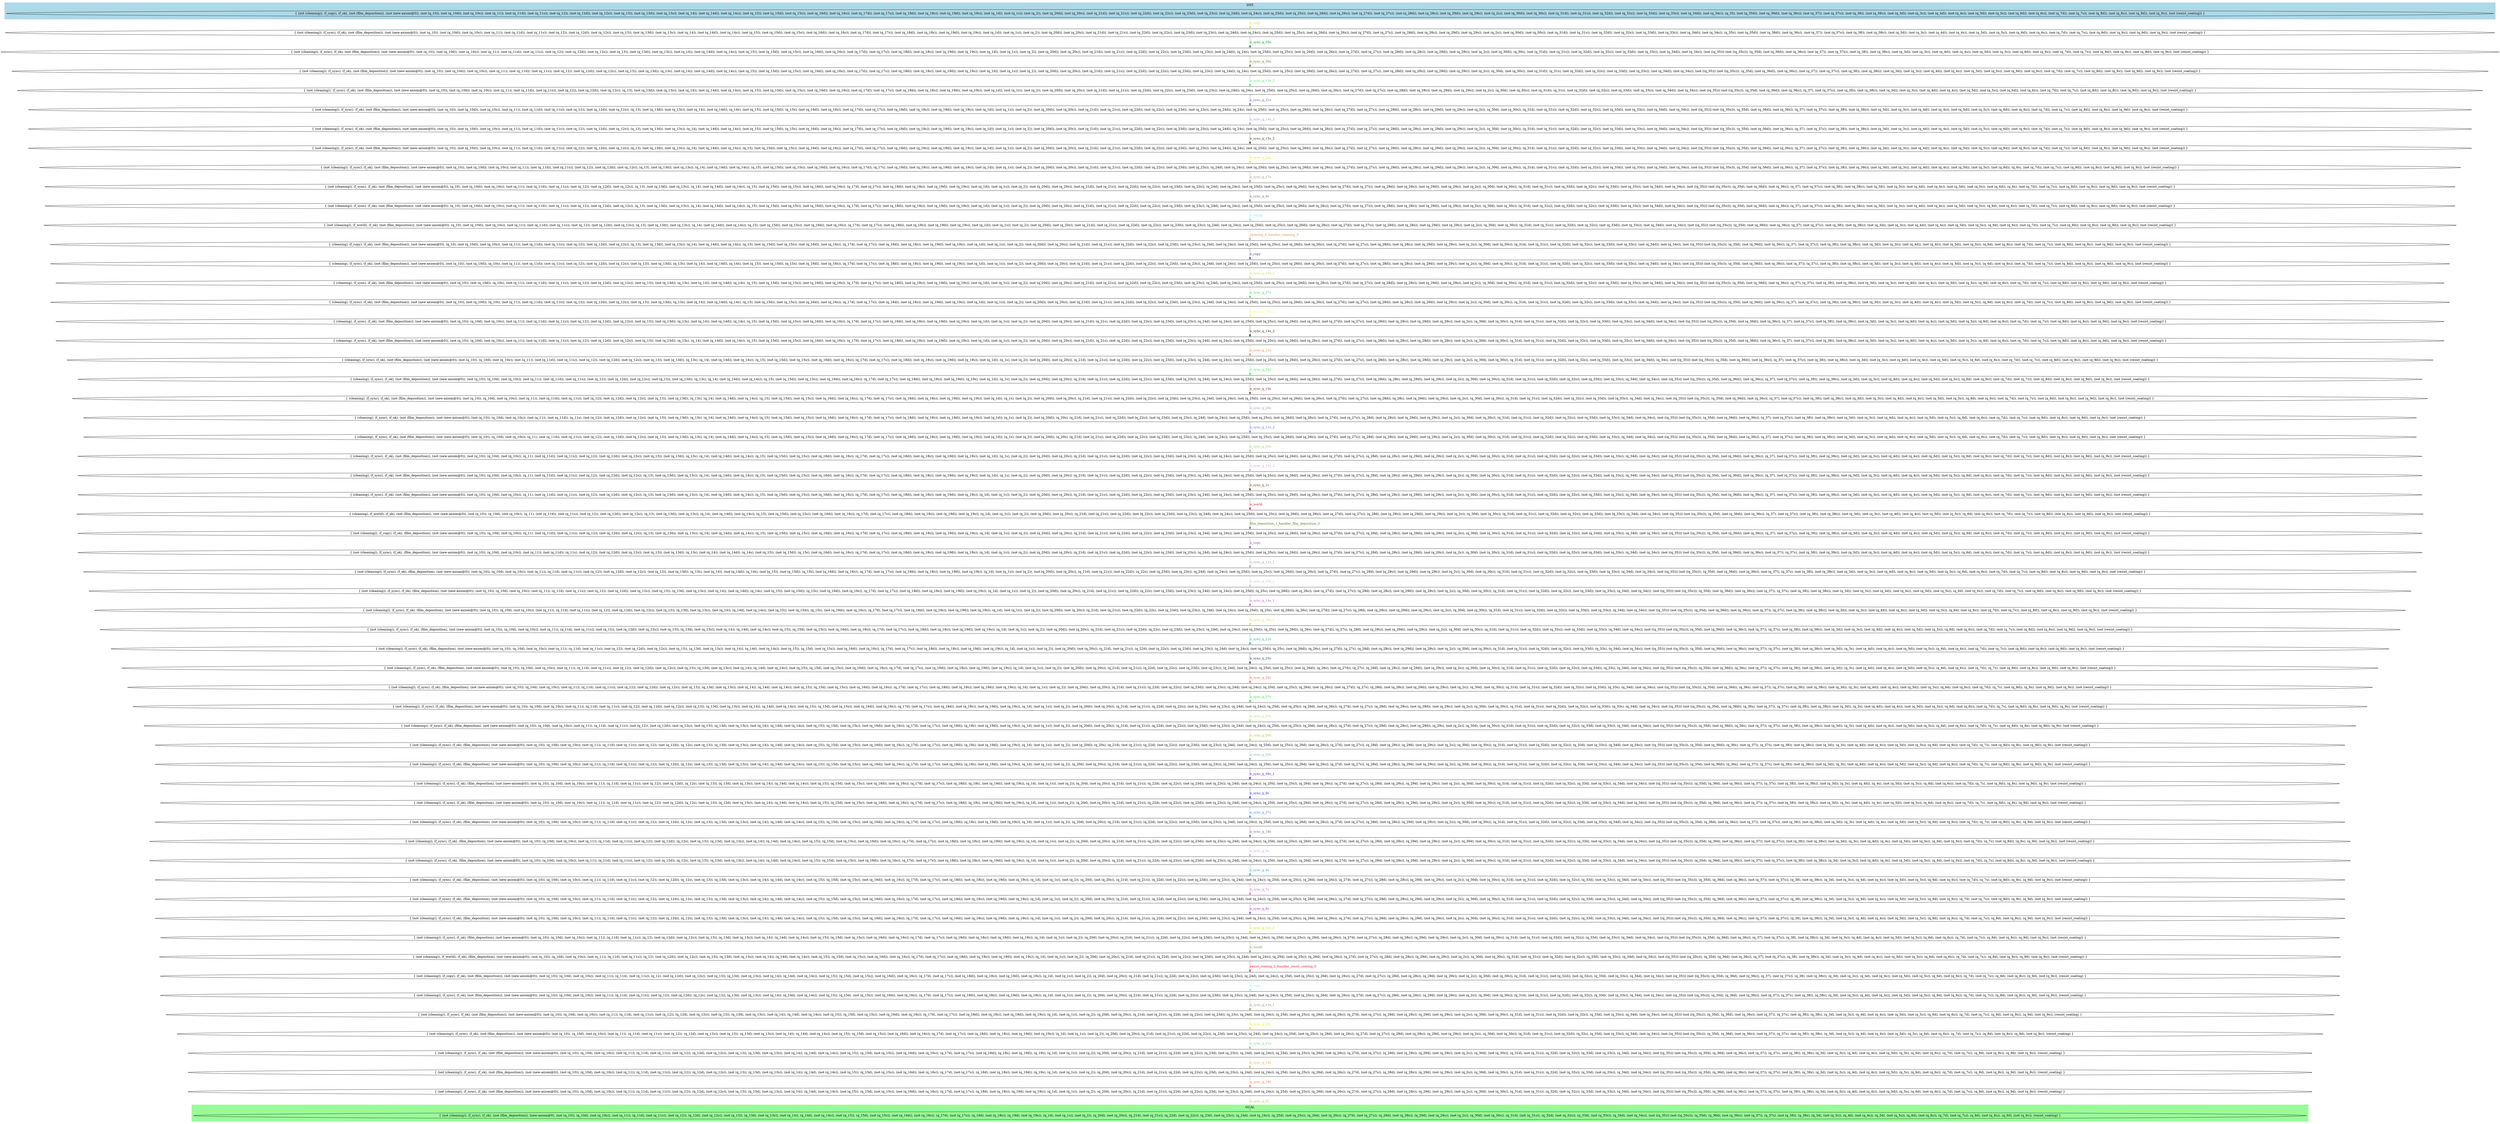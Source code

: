 digraph G {
0 [label="{ (not (cleaning)), (f_copy), (f_ok), (not (film_deposition)), (not (new-axiom@0)), (not (q_10)), (not (q_10d)), (not (q_10s)), (not (q_11)), (not (q_11d)), (not (q_11s)), (not (q_12)), (not (q_12d)), (not (q_12s)), (not (q_13)), (not (q_13d)), (not (q_13s)), (not (q_14)), (not (q_14d)), (not (q_14s)), (not (q_15)), (not (q_15d)), (not (q_15s)), (not (q_16d)), (not (q_16s)), (not (q_17d)), (not (q_17s)), (not (q_18d)), (not (q_18s)), (not (q_19d)), (not (q_19s)), (not (q_1d)), (not (q_1s)), (not (q_2)), (not (q_20d)), (not (q_20s)), (not (q_21d)), (not (q_21s)), (not (q_22d)), (not (q_22s)), (not (q_23d)), (not (q_23s)), (not (q_24d)), (not (q_24s)), (not (q_25d)), (not (q_25s)), (not (q_26d)), (not (q_26s)), (not (q_27d)), (not (q_27s)), (not (q_28d)), (not (q_28s)), (not (q_29d)), (not (q_29s)), (not (q_2s)), (not (q_30d)), (not (q_30s)), (not (q_31d)), (not (q_31s)), (not (q_32d)), (not (q_32s)), (not (q_33d)), (not (q_33s)), (not (q_34d)), (not (q_34s)), (q_35), (not (q_35d)), (not (q_36d)), (not (q_36s)), (not (q_37)), (not (q_37s)), (not (q_38)), (not (q_38s)), (not (q_3d)), (not (q_3s)), (not (q_4d)), (not (q_4s)), (not (q_5d)), (not (q_5s)), (not (q_6d)), (not (q_6s)), (not (q_7d)), (not (q_7s)), (not (q_8d)), (not (q_8s)), (not (q_9d)), (not (q_9s)), (not (resist_coating)) }"];
1 [label="{ (not (cleaning)), (f_sync), (f_ok), (not (film_deposition)), (not (new-axiom@0)), (not (q_10)), (not (q_10d)), (not (q_10s)), (not (q_11)), (not (q_11d)), (not (q_11s)), (not (q_12)), (not (q_12d)), (not (q_12s)), (not (q_13)), (not (q_13d)), (not (q_13s)), (not (q_14)), (not (q_14d)), (not (q_14s)), (not (q_15)), (not (q_15d)), (not (q_15s)), (not (q_16d)), (not (q_16s)), (not (q_17d)), (not (q_17s)), (not (q_18d)), (not (q_18s)), (not (q_19d)), (not (q_19s)), (not (q_1d)), (not (q_1s)), (not (q_2)), (not (q_20d)), (not (q_20s)), (not (q_21d)), (not (q_21s)), (not (q_22d)), (not (q_22s)), (not (q_23d)), (not (q_23s)), (not (q_24d)), (not (q_24s)), (not (q_25d)), (not (q_25s)), (not (q_26d)), (not (q_26s)), (not (q_27d)), (not (q_27s)), (not (q_28d)), (not (q_28s)), (not (q_29d)), (not (q_29s)), (not (q_2s)), (not (q_30d)), (not (q_30s)), (not (q_31d)), (not (q_31s)), (not (q_32d)), (not (q_32s)), (not (q_33d)), (not (q_33s)), (not (q_34d)), (not (q_34s)), (q_35s), (not (q_35d)), (not (q_36d)), (not (q_36s)), (not (q_37)), (not (q_37s)), (not (q_38)), (not (q_38s)), (not (q_3d)), (not (q_3s)), (not (q_4d)), (not (q_4s)), (not (q_5d)), (not (q_5s)), (not (q_6d)), (not (q_6s)), (not (q_7d)), (not (q_7s)), (not (q_8d)), (not (q_8s)), (not (q_9d)), (not (q_9s)), (not (resist_coating)) }"];
2 [label="{ (not (cleaning)), (f_sync), (f_ok), (not (film_deposition)), (not (new-axiom@0)), (not (q_10)), (not (q_10d)), (not (q_10s)), (not (q_11)), (not (q_11d)), (not (q_11s)), (not (q_12)), (not (q_12d)), (not (q_12s)), (not (q_13)), (not (q_13d)), (not (q_13s)), (not (q_14)), (not (q_14d)), (not (q_14s)), (not (q_15)), (not (q_15d)), (not (q_15s)), (not (q_16d)), (not (q_16s)), (not (q_17d)), (not (q_17s)), (not (q_18d)), (not (q_18s)), (not (q_19d)), (not (q_19s)), (not (q_1d)), (not (q_1s)), (not (q_2)), (not (q_20d)), (not (q_20s)), (not (q_21d)), (not (q_21s)), (not (q_22d)), (not (q_22s)), (not (q_23d)), (not (q_23s)), (not (q_24d)), (q_24s), (not (q_25d)), (not (q_25s)), (not (q_26d)), (not (q_26s)), (not (q_27d)), (not (q_27s)), (not (q_28d)), (not (q_28s)), (not (q_29d)), (not (q_29s)), (not (q_2s)), (not (q_30d)), (q_30s), (not (q_31d)), (not (q_31s)), (not (q_32d)), (not (q_32s)), (not (q_33d)), (not (q_33s)), (not (q_34d)), (not (q_34s)), (not ((q_35))) (not ((q_35s))), (q_35d), (not (q_36d)), (not (q_36s)), (not (q_37)), (not (q_37s)), (not (q_38)), (not (q_38s)), (not (q_3d)), (not (q_3s)), (not (q_4d)), (not (q_4s)), (not (q_5d)), (not (q_5s)), (not (q_6d)), (not (q_6s)), (not (q_7d)), (not (q_7s)), (not (q_8d)), (not (q_8s)), (not (q_9d)), (not (q_9s)), (not (resist_coating)) }"];
3 [label="{ (not (cleaning)), (f_sync), (f_ok), (not (film_deposition)), (not (new-axiom@0)), (not (q_10)), (not (q_10d)), (not (q_10s)), (not (q_11)), (not (q_11d)), (not (q_11s)), (not (q_12)), (not (q_12d)), (not (q_12s)), (not (q_13)), (not (q_13d)), (q_13s), (not (q_14)), (not (q_14d)), (not (q_14s)), (not (q_15)), (not (q_15d)), (not (q_15s)), (not (q_16d)), (not (q_16s)), (not (q_17d)), (not (q_17s)), (not (q_18d)), (not (q_18s)), (not (q_19d)), (not (q_19s)), (not (q_1d)), (not (q_1s)), (not (q_2)), (not (q_20d)), (not (q_20s)), (not (q_21d)), (not (q_21s)), (not (q_22d)), (not (q_22s)), (not (q_23d)), (not (q_23s)), (not (q_24d)), (q_24s), (not (q_25d)), (not (q_25s)), (not (q_26d)), (not (q_26s)), (not (q_27d)), (not (q_27s)), (not (q_28d)), (not (q_28s)), (not (q_29d)), (not (q_29s)), (not (q_2s)), (q_30d), (not (q_30s)), (not (q_31d)), (q_31s), (not (q_32d)), (not (q_32s)), (not (q_33d)), (not (q_33s)), (not (q_34d)), (not (q_34s)), (not ((q_35))) (not ((q_35s))), (q_35d), (not (q_36d)), (not (q_36s)), (not (q_37)), (not (q_37s)), (not (q_38)), (not (q_38s)), (not (q_3d)), (not (q_3s)), (not (q_4d)), (not (q_4s)), (not (q_5d)), (not (q_5s)), (not (q_6d)), (not (q_6s)), (not (q_7d)), (not (q_7s)), (not (q_8d)), (not (q_8s)), (not (q_9d)), (not (q_9s)), (not (resist_coating)) }"];
4 [label="{ (not (cleaning)), (f_sync), (f_ok), (not (film_deposition)), (not (new-axiom@0)), (not (q_10)), (not (q_10d)), (not (q_10s)), (not (q_11)), (not (q_11d)), (not (q_11s)), (not (q_12)), (not (q_12d)), (not (q_12s)), (q_13), (not (q_13d)), (not (q_13s)), (not (q_14)), (not (q_14d)), (not (q_14s)), (not (q_15)), (not (q_15d)), (not (q_15s)), (not (q_16d)), (not (q_16s)), (not (q_17d)), (not (q_17s)), (not (q_18d)), (not (q_18s)), (not (q_19d)), (not (q_19s)), (not (q_1d)), (not (q_1s)), (not (q_2)), (not (q_20d)), (not (q_20s)), (not (q_21d)), (not (q_21s)), (not (q_22d)), (not (q_22s)), (not (q_23d)), (not (q_23s)), (not (q_24d)), (q_24s), (not (q_25d)), (not (q_25s)), (not (q_26d)), (not (q_26s)), (not (q_27d)), (not (q_27s)), (not (q_28d)), (not (q_28s)), (not (q_29d)), (not (q_29s)), (not (q_2s)), (q_30d), (not (q_30s)), (not (q_31d)), (q_31s), (not (q_32d)), (not (q_32s)), (not (q_33d)), (not (q_33s)), (not (q_34d)), (not (q_34s)), (not ((q_35))) (not ((q_35s))), (q_35d), (not (q_36d)), (not (q_36s)), (q_37), (not (q_37s)), (not (q_38)), (not (q_38s)), (not (q_3d)), (not (q_3s)), (not (q_4d)), (not (q_4s)), (not (q_5d)), (not (q_5s)), (not (q_6d)), (not (q_6s)), (not (q_7d)), (not (q_7s)), (not (q_8d)), (not (q_8s)), (not (q_9d)), (not (q_9s)), (not (resist_coating)) }"];
5 [label="{ (not (cleaning)), (f_sync), (f_ok), (not (film_deposition)), (not (new-axiom@0)), (not (q_10)), (not (q_10d)), (not (q_10s)), (not (q_11)), (not (q_11d)), (not (q_11s)), (not (q_12)), (not (q_12d)), (not (q_12s)), (q_13), (not (q_13d)), (not (q_13s)), (not (q_14)), (not (q_14d)), (q_14s), (not (q_15)), (not (q_15d)), (q_15s), (not (q_16d)), (not (q_16s)), (not (q_17d)), (not (q_17s)), (not (q_18d)), (not (q_18s)), (not (q_19d)), (not (q_19s)), (not (q_1d)), (not (q_1s)), (not (q_2)), (not (q_20d)), (not (q_20s)), (not (q_21d)), (not (q_21s)), (not (q_22d)), (not (q_22s)), (not (q_23d)), (not (q_23s)), (not (q_24d)), (q_24s), (not (q_25d)), (not (q_25s)), (not (q_26d)), (not (q_26s)), (not (q_27d)), (not (q_27s)), (not (q_28d)), (not (q_28s)), (not (q_29d)), (not (q_29s)), (not (q_2s)), (q_30d), (not (q_30s)), (q_31d), (not (q_31s)), (not (q_32d)), (not (q_32s)), (not (q_33d)), (not (q_33s)), (not (q_34d)), (not (q_34s)), (not ((q_35))) (not ((q_35s))), (q_35d), (not (q_36d)), (not (q_36s)), (q_37), (not (q_37s)), (not (q_38)), (not (q_38s)), (not (q_3d)), (not (q_3s)), (not (q_4d)), (not (q_4s)), (not (q_5d)), (not (q_5s)), (not (q_6d)), (not (q_6s)), (not (q_7d)), (not (q_7s)), (not (q_8d)), (not (q_8s)), (not (q_9d)), (not (q_9s)), (not (resist_coating)) }"];
6 [label="{ (not (cleaning)), (f_sync), (f_ok), (not (film_deposition)), (not (new-axiom@0)), (not (q_10)), (not (q_10d)), (not (q_10s)), (not (q_11)), (not (q_11d)), (not (q_11s)), (not (q_12)), (not (q_12d)), (not (q_12s)), (q_13), (not (q_13d)), (not (q_13s)), (q_14), (not (q_14d)), (not (q_14s)), (not (q_15)), (not (q_15d)), (q_15s), (not (q_16d)), (not (q_16s)), (not (q_17d)), (not (q_17s)), (not (q_18d)), (not (q_18s)), (not (q_19d)), (not (q_19s)), (not (q_1d)), (not (q_1s)), (not (q_2)), (not (q_20d)), (not (q_20s)), (not (q_21d)), (not (q_21s)), (not (q_22d)), (not (q_22s)), (not (q_23d)), (not (q_23s)), (not (q_24d)), (q_24s), (not (q_25d)), (not (q_25s)), (not (q_26d)), (not (q_26s)), (not (q_27d)), (not (q_27s)), (not (q_28d)), (not (q_28s)), (not (q_29d)), (not (q_29s)), (not (q_2s)), (q_30d), (not (q_30s)), (q_31d), (not (q_31s)), (not (q_32d)), (not (q_32s)), (not (q_33d)), (not (q_33s)), (not (q_34d)), (not (q_34s)), (not ((q_35))) (not ((q_35s))), (q_35d), (not (q_36d)), (not (q_36s)), (q_37), (not (q_37s)), (not (q_38)), (not (q_38s)), (not (q_3d)), (not (q_3s)), (not (q_4d)), (not (q_4s)), (not (q_5d)), (not (q_5s)), (not (q_6d)), (not (q_6s)), (not (q_7d)), (not (q_7s)), (not (q_8d)), (not (q_8s)), (not (q_9d)), (not (q_9s)), (not (resist_coating)) }"];
7 [label="{ (not (cleaning)), (f_sync), (f_ok), (not (film_deposition)), (not (new-axiom@0)), (not (q_10)), (not (q_10d)), (not (q_10s)), (not (q_11)), (not (q_11d)), (not (q_11s)), (not (q_12)), (not (q_12d)), (not (q_12s)), (q_13), (not (q_13d)), (not (q_13s)), (q_14), (not (q_14d)), (not (q_14s)), (q_15), (not (q_15d)), (not (q_15s)), (not (q_16d)), (not (q_16s)), (not (q_17d)), (not (q_17s)), (not (q_18d)), (not (q_18s)), (not (q_19d)), (not (q_19s)), (not (q_1d)), (not (q_1s)), (not (q_2)), (not (q_20d)), (not (q_20s)), (not (q_21d)), (not (q_21s)), (not (q_22d)), (not (q_22s)), (not (q_23d)), (not (q_23s)), (not (q_24d)), (q_24s), (not (q_25d)), (not (q_25s)), (not (q_26d)), (not (q_26s)), (not (q_27d)), (not (q_27s)), (not (q_28d)), (not (q_28s)), (not (q_29d)), (not (q_29s)), (not (q_2s)), (q_30d), (not (q_30s)), (q_31d), (not (q_31s)), (not (q_32d)), (not (q_32s)), (not (q_33d)), (not (q_33s)), (not (q_34d)), (not (q_34s)), (not ((q_35))) (not ((q_35s))), (q_35d), (not (q_36d)), (not (q_36s)), (q_37), (not (q_37s)), (not (q_38)), (not (q_38s)), (not (q_3d)), (not (q_3s)), (not (q_4d)), (not (q_4s)), (not (q_5d)), (not (q_5s)), (not (q_6d)), (not (q_6s)), (not (q_7d)), (not (q_7s)), (not (q_8d)), (not (q_8s)), (not (q_9d)), (not (q_9s)), (not (resist_coating)) }"];
8 [label="{ (not (cleaning)), (f_sync), (f_ok), (not (film_deposition)), (not (new-axiom@0)), (not (q_10)), (not (q_10d)), (not (q_10s)), (not (q_11)), (not (q_11d)), (not (q_11s)), (not (q_12)), (not (q_12d)), (not (q_12s)), (q_13), (not (q_13d)), (not (q_13s)), (q_14), (not (q_14d)), (not (q_14s)), (q_15), (not (q_15d)), (not (q_15s)), (not (q_16d)), (not (q_16s)), (not (q_17d)), (q_17s), (not (q_18d)), (not (q_18s)), (not (q_19d)), (not (q_19s)), (not (q_1d)), (not (q_1s)), (not (q_2)), (not (q_20d)), (not (q_20s)), (not (q_21d)), (not (q_21s)), (not (q_22d)), (not (q_22s)), (not (q_23d)), (not (q_23s)), (q_24d), (not (q_24s)), (not (q_25d)), (not (q_25s)), (not (q_26d)), (not (q_26s)), (not (q_27d)), (not (q_27s)), (not (q_28d)), (not (q_28s)), (not (q_29d)), (not (q_29s)), (not (q_2s)), (q_30d), (not (q_30s)), (q_31d), (not (q_31s)), (not (q_32d)), (not (q_32s)), (not (q_33d)), (not (q_33s)), (not (q_34d)), (not (q_34s)), (not ((q_35))) (not ((q_35s))), (q_35d), (not (q_36d)), (not (q_36s)), (q_37), (not (q_37s)), (not (q_38)), (not (q_38s)), (not (q_3d)), (not (q_3s)), (not (q_4d)), (not (q_4s)), (not (q_5d)), (not (q_5s)), (not (q_6d)), (q_6s), (not (q_7d)), (not (q_7s)), (not (q_8d)), (not (q_8s)), (not (q_9d)), (not (q_9s)), (not (resist_coating)) }"];
9 [label="{ (not (cleaning)), (f_sync), (f_ok), (not (film_deposition)), (not (new-axiom@0)), (q_10), (not (q_10d)), (not (q_10s)), (not (q_11)), (not (q_11d)), (not (q_11s)), (not (q_12)), (not (q_12d)), (not (q_12s)), (q_13), (not (q_13d)), (not (q_13s)), (q_14), (not (q_14d)), (not (q_14s)), (q_15), (not (q_15d)), (not (q_15s)), (not (q_16d)), (not (q_16s)), (q_17d), (not (q_17s)), (not (q_18d)), (not (q_18s)), (not (q_19d)), (not (q_19s)), (not (q_1d)), (not (q_1s)), (not (q_2)), (not (q_20d)), (not (q_20s)), (not (q_21d)), (not (q_21s)), (not (q_22d)), (not (q_22s)), (not (q_23d)), (not (q_23s)), (q_24d), (not (q_24s)), (not (q_25d)), (not (q_25s)), (not (q_26d)), (not (q_26s)), (not (q_27d)), (not (q_27s)), (not (q_28d)), (not (q_28s)), (not (q_29d)), (not (q_29s)), (not (q_2s)), (q_30d), (not (q_30s)), (q_31d), (not (q_31s)), (not (q_32d)), (not (q_32s)), (not (q_33d)), (not (q_33s)), (not (q_34d)), (not (q_34s)), (not ((q_35))) (not ((q_35s))), (q_35d), (not (q_36d)), (not (q_36s)), (q_37), (not (q_37s)), (not (q_38)), (not (q_38s)), (not (q_3d)), (not (q_3s)), (not (q_4d)), (not (q_4s)), (not (q_5d)), (not (q_5s)), (not (q_6d)), (q_6s), (not (q_7d)), (not (q_7s)), (not (q_8d)), (not (q_8s)), (not (q_9d)), (not (q_9s)), (not (resist_coating)) }"];
10 [label="{ (not (cleaning)), (f_sync), (f_ok), (not (film_deposition)), (not (new-axiom@0)), (q_10), (not (q_10d)), (not (q_10s)), (not (q_11)), (not (q_11d)), (not (q_11s)), (not (q_12)), (not (q_12d)), (not (q_12s)), (q_13), (not (q_13d)), (not (q_13s)), (q_14), (not (q_14d)), (not (q_14s)), (q_15), (not (q_15d)), (not (q_15s)), (not (q_16d)), (not (q_16s)), (q_17d), (not (q_17s)), (not (q_18d)), (not (q_18s)), (not (q_19d)), (not (q_19s)), (not (q_1d)), (not (q_1s)), (not (q_2)), (not (q_20d)), (not (q_20s)), (not (q_21d)), (not (q_21s)), (not (q_22d)), (not (q_22s)), (not (q_23d)), (not (q_23s)), (q_24d), (not (q_24s)), (not (q_25d)), (not (q_25s)), (not (q_26d)), (not (q_26s)), (not (q_27d)), (not (q_27s)), (not (q_28d)), (not (q_28s)), (not (q_29d)), (not (q_29s)), (not (q_2s)), (q_30d), (not (q_30s)), (q_31d), (not (q_31s)), (not (q_32d)), (not (q_32s)), (not (q_33d)), (not (q_33s)), (not (q_34d)), (not (q_34s)), (not ((q_35))) (not ((q_35s))), (q_35d), (not (q_36d)), (not (q_36s)), (q_37), (not (q_37s)), (not (q_38)), (not (q_38s)), (not (q_3d)), (not (q_3s)), (not (q_4d)), (not (q_4s)), (not (q_5d)), (not (q_5s)), (q_6d), (not (q_6s)), (not (q_7d)), (not (q_7s)), (not (q_8d)), (not (q_8s)), (not (q_9d)), (not (q_9s)), (not (resist_coating)) }"];
11 [label="{ (not (cleaning)), (f_world), (f_ok), (not (film_deposition)), (not (new-axiom@0)), (q_10), (not (q_10d)), (not (q_10s)), (not (q_11)), (not (q_11d)), (not (q_11s)), (not (q_12)), (not (q_12d)), (not (q_12s)), (q_13), (not (q_13d)), (not (q_13s)), (q_14), (not (q_14d)), (not (q_14s)), (q_15), (not (q_15d)), (not (q_15s)), (not (q_16d)), (not (q_16s)), (q_17d), (not (q_17s)), (not (q_18d)), (not (q_18s)), (not (q_19d)), (not (q_19s)), (not (q_1d)), (not (q_1s)), (not (q_2)), (not (q_20d)), (not (q_20s)), (not (q_21d)), (not (q_21s)), (not (q_22d)), (not (q_22s)), (not (q_23d)), (not (q_23s)), (q_24d), (not (q_24s)), (not (q_25d)), (not (q_25s)), (not (q_26d)), (not (q_26s)), (not (q_27d)), (not (q_27s)), (not (q_28d)), (not (q_28s)), (not (q_29d)), (not (q_29s)), (not (q_2s)), (q_30d), (not (q_30s)), (q_31d), (not (q_31s)), (not (q_32d)), (not (q_32s)), (not (q_33d)), (not (q_33s)), (not (q_34d)), (not (q_34s)), (not ((q_35))) (not ((q_35s))), (q_35d), (not (q_36d)), (not (q_36s)), (q_37), (not (q_37s)), (not (q_38)), (not (q_38s)), (not (q_3d)), (not (q_3s)), (not (q_4d)), (not (q_4s)), (not (q_5d)), (not (q_5s)), (q_6d), (not (q_6s)), (not (q_7d)), (not (q_7s)), (not (q_8d)), (not (q_8s)), (not (q_9d)), (not (q_9s)), (not (resist_coating)) }"];
12 [label="{ (cleaning), (f_copy), (f_ok), (not (film_deposition)), (not (new-axiom@0)), (q_10), (not (q_10d)), (not (q_10s)), (not (q_11)), (not (q_11d)), (not (q_11s)), (not (q_12)), (not (q_12d)), (not (q_12s)), (q_13), (not (q_13d)), (not (q_13s)), (q_14), (not (q_14d)), (not (q_14s)), (q_15), (not (q_15d)), (not (q_15s)), (not (q_16d)), (not (q_16s)), (q_17d), (not (q_17s)), (not (q_18d)), (not (q_18s)), (not (q_19d)), (not (q_19s)), (not (q_1d)), (not (q_1s)), (not (q_2)), (not (q_20d)), (not (q_20s)), (not (q_21d)), (not (q_21s)), (not (q_22d)), (not (q_22s)), (not (q_23d)), (not (q_23s)), (q_24d), (not (q_24s)), (not (q_25d)), (not (q_25s)), (not (q_26d)), (not (q_26s)), (not (q_27d)), (not (q_27s)), (not (q_28d)), (not (q_28s)), (not (q_29d)), (not (q_29s)), (not (q_2s)), (q_30d), (not (q_30s)), (q_31d), (not (q_31s)), (not (q_32d)), (not (q_32s)), (not (q_33d)), (not (q_33s)), (not (q_34d)), (not (q_34s)), (not ((q_35))) (not ((q_35s))), (q_35d), (not (q_36d)), (not (q_36s)), (q_37), (not (q_37s)), (not (q_38)), (not (q_38s)), (not (q_3d)), (not (q_3s)), (not (q_4d)), (not (q_4s)), (not (q_5d)), (not (q_5s)), (q_6d), (not (q_6s)), (not (q_7d)), (not (q_7s)), (not (q_8d)), (not (q_8s)), (not (q_9d)), (not (q_9s)), (not (resist_coating)) }"];
13 [label="{ (cleaning), (f_sync), (f_ok), (not (film_deposition)), (not (new-axiom@0)), (not (q_10)), (not (q_10d)), (q_10s), (not (q_11)), (not (q_11d)), (not (q_11s)), (not (q_12)), (not (q_12d)), (not (q_12s)), (not (q_13)), (not (q_13d)), (q_13s), (not (q_14)), (not (q_14d)), (q_14s), (not (q_15)), (not (q_15d)), (q_15s), (not (q_16d)), (not (q_16s)), (q_17d), (not (q_17s)), (not (q_18d)), (not (q_18s)), (not (q_19d)), (not (q_19s)), (not (q_1d)), (not (q_1s)), (not (q_2)), (not (q_20d)), (not (q_20s)), (not (q_21d)), (not (q_21s)), (not (q_22d)), (not (q_22s)), (not (q_23d)), (not (q_23s)), (q_24d), (not (q_24s)), (not (q_25d)), (not (q_25s)), (not (q_26d)), (not (q_26s)), (not (q_27d)), (not (q_27s)), (not (q_28d)), (not (q_28s)), (not (q_29d)), (not (q_29s)), (not (q_2s)), (q_30d), (not (q_30s)), (q_31d), (not (q_31s)), (not (q_32d)), (not (q_32s)), (not (q_33d)), (not (q_33s)), (not (q_34d)), (not (q_34s)), (not ((q_35))) (not ((q_35s))), (q_35d), (not (q_36d)), (not (q_36s)), (not (q_37)), (q_37s), (not (q_38)), (not (q_38s)), (not (q_3d)), (not (q_3s)), (not (q_4d)), (not (q_4s)), (not (q_5d)), (not (q_5s)), (q_6d), (not (q_6s)), (not (q_7d)), (not (q_7s)), (not (q_8d)), (not (q_8s)), (not (q_9d)), (not (q_9s)), (not (resist_coating)) }"];
14 [label="{ (cleaning), (f_sync), (f_ok), (not (film_deposition)), (not (new-axiom@0)), (not (q_10)), (not (q_10d)), (q_10s), (not (q_11)), (not (q_11d)), (not (q_11s)), (not (q_12)), (not (q_12d)), (not (q_12s)), (not (q_13)), (not (q_13d)), (q_13s), (not (q_14)), (not (q_14d)), (q_14s), (q_15), (not (q_15d)), (not (q_15s)), (not (q_16d)), (not (q_16s)), (q_17d), (not (q_17s)), (not (q_18d)), (not (q_18s)), (not (q_19d)), (not (q_19s)), (not (q_1d)), (not (q_1s)), (not (q_2)), (not (q_20d)), (not (q_20s)), (not (q_21d)), (not (q_21s)), (not (q_22d)), (not (q_22s)), (not (q_23d)), (not (q_23s)), (q_24d), (not (q_24s)), (not (q_25d)), (not (q_25s)), (not (q_26d)), (not (q_26s)), (not (q_27d)), (not (q_27s)), (not (q_28d)), (not (q_28s)), (not (q_29d)), (not (q_29s)), (not (q_2s)), (q_30d), (not (q_30s)), (q_31d), (not (q_31s)), (not (q_32d)), (not (q_32s)), (not (q_33d)), (not (q_33s)), (not (q_34d)), (not (q_34s)), (not ((q_35))) (not ((q_35s))), (q_35d), (not (q_36d)), (not (q_36s)), (q_37), (q_37s), (not (q_38)), (not (q_38s)), (not (q_3d)), (not (q_3s)), (not (q_4d)), (not (q_4s)), (not (q_5d)), (not (q_5s)), (q_6d), (not (q_6s)), (not (q_7d)), (not (q_7s)), (not (q_8d)), (not (q_8s)), (not (q_9d)), (not (q_9s)), (not (resist_coating)) }"];
15 [label="{ (cleaning), (f_sync), (f_ok), (not (film_deposition)), (not (new-axiom@0)), (not (q_10)), (not (q_10d)), (q_10s), (not (q_11)), (not (q_11d)), (not (q_11s)), (not (q_12)), (not (q_12d)), (not (q_12s)), (not (q_13)), (not (q_13d)), (q_13s), (not (q_14)), (not (q_14d)), (q_14s), (q_15), (not (q_15d)), (not (q_15s)), (not (q_16d)), (not (q_16s)), (q_17d), (not (q_17s)), (not (q_18d)), (not (q_18s)), (not (q_19d)), (not (q_19s)), (not (q_1d)), (not (q_1s)), (not (q_2)), (not (q_20d)), (not (q_20s)), (not (q_21d)), (not (q_21s)), (not (q_22d)), (not (q_22s)), (not (q_23d)), (not (q_23s)), (q_24d), (not (q_24s)), (not (q_25d)), (not (q_25s)), (not (q_26d)), (not (q_26s)), (not (q_27d)), (not (q_27s)), (not (q_28d)), (not (q_28s)), (not (q_29d)), (not (q_29s)), (not (q_2s)), (q_30d), (not (q_30s)), (q_31d), (not (q_31s)), (not (q_32d)), (not (q_32s)), (not (q_33d)), (not (q_33s)), (not (q_34d)), (not (q_34s)), (not ((q_35))) (not ((q_35s))), (q_35d), (not (q_36d)), (not (q_36s)), (q_37), (not (q_37s)), (not (q_38)), (not (q_38s)), (not (q_3d)), (not (q_3s)), (not (q_4d)), (not (q_4s)), (not (q_5d)), (not (q_5s)), (q_6d), (not (q_6s)), (not (q_7d)), (not (q_7s)), (not (q_8d)), (not (q_8s)), (not (q_9d)), (not (q_9s)), (not (resist_coating)) }"];
16 [label="{ (cleaning), (f_sync), (f_ok), (not (film_deposition)), (not (new-axiom@0)), (not (q_10)), (q_10d), (not (q_10s)), (not (q_11)), (not (q_11d)), (not (q_11s)), (not (q_12)), (not (q_12d)), (not (q_12s)), (not (q_13)), (not (q_13d)), (q_13s), (not (q_14)), (not (q_14d)), (q_14s), (q_15), (not (q_15d)), (not (q_15s)), (not (q_16d)), (not (q_16s)), (q_17d), (not (q_17s)), (not (q_18d)), (not (q_18s)), (not (q_19d)), (not (q_19s)), (not (q_1d)), (not (q_1s)), (not (q_2)), (not (q_20d)), (not (q_20s)), (not (q_21d)), (q_21s), (not (q_22d)), (not (q_22s)), (not (q_23d)), (not (q_23s)), (q_24d), (not (q_24s)), (not (q_25d)), (not (q_25s)), (not (q_26d)), (not (q_26s)), (not (q_27d)), (not (q_27s)), (not (q_28d)), (not (q_28s)), (not (q_29d)), (not (q_29s)), (not (q_2s)), (q_30d), (not (q_30s)), (q_31d), (not (q_31s)), (not (q_32d)), (not (q_32s)), (not (q_33d)), (not (q_33s)), (not (q_34d)), (not (q_34s)), (not ((q_35))) (not ((q_35s))), (q_35d), (not (q_36d)), (not (q_36s)), (q_37), (not (q_37s)), (not (q_38)), (not (q_38s)), (not (q_3d)), (not (q_3s)), (not (q_4d)), (not (q_4s)), (not (q_5d)), (not (q_5s)), (q_6d), (not (q_6s)), (not (q_7d)), (not (q_7s)), (not (q_8d)), (not (q_8s)), (not (q_9d)), (not (q_9s)), (not (resist_coating)) }"];
17 [label="{ (cleaning), (f_sync), (f_ok), (not (film_deposition)), (not (new-axiom@0)), (not (q_10)), (q_10d), (not (q_10s)), (not (q_11)), (not (q_11d)), (not (q_11s)), (not (q_12)), (not (q_12d)), (not (q_12s)), (not (q_13)), (not (q_13d)), (q_13s), (q_14), (not (q_14d)), (not (q_14s)), (q_15), (not (q_15d)), (not (q_15s)), (not (q_16d)), (not (q_16s)), (q_17d), (not (q_17s)), (not (q_18d)), (not (q_18s)), (not (q_19d)), (not (q_19s)), (not (q_1d)), (not (q_1s)), (not (q_2)), (not (q_20d)), (not (q_20s)), (not (q_21d)), (q_21s), (not (q_22d)), (not (q_22s)), (not (q_23d)), (not (q_23s)), (q_24d), (not (q_24s)), (not (q_25d)), (not (q_25s)), (not (q_26d)), (not (q_26s)), (not (q_27d)), (not (q_27s)), (not (q_28d)), (not (q_28s)), (not (q_29d)), (not (q_29s)), (not (q_2s)), (q_30d), (not (q_30s)), (q_31d), (not (q_31s)), (not (q_32d)), (not (q_32s)), (not (q_33d)), (not (q_33s)), (not (q_34d)), (not (q_34s)), (not ((q_35))) (not ((q_35s))), (q_35d), (not (q_36d)), (not (q_36s)), (q_37), (not (q_37s)), (not (q_38)), (not (q_38s)), (not (q_3d)), (not (q_3s)), (not (q_4d)), (not (q_4s)), (not (q_5d)), (not (q_5s)), (q_6d), (not (q_6s)), (not (q_7d)), (not (q_7s)), (not (q_8d)), (not (q_8s)), (not (q_9d)), (not (q_9s)), (not (resist_coating)) }"];
18 [label="{ (cleaning), (f_sync), (f_ok), (not (film_deposition)), (not (new-axiom@0)), (not (q_10)), (q_10d), (not (q_10s)), (not (q_11)), (not (q_11d)), (not (q_11s)), (not (q_12)), (not (q_12d)), (not (q_12s)), (not (q_13)), (not (q_13d)), (q_13s), (q_14), (not (q_14d)), (not (q_14s)), (q_15), (not (q_15d)), (not (q_15s)), (not (q_16d)), (not (q_16s)), (q_17d), (not (q_17s)), (not (q_18d)), (not (q_18s)), (not (q_19d)), (not (q_19s)), (not (q_1d)), (q_1s), (not (q_2)), (not (q_20d)), (not (q_20s)), (q_21d), (not (q_21s)), (not (q_22d)), (not (q_22s)), (not (q_23d)), (not (q_23s)), (q_24d), (not (q_24s)), (not (q_25d)), (not (q_25s)), (not (q_26d)), (not (q_26s)), (not (q_27d)), (not (q_27s)), (not (q_28d)), (not (q_28s)), (not (q_29d)), (not (q_29s)), (not (q_2s)), (q_30d), (not (q_30s)), (q_31d), (not (q_31s)), (not (q_32d)), (not (q_32s)), (not (q_33d)), (not (q_33s)), (not (q_34d)), (q_34s), (not ((q_35))) (not ((q_35s))), (q_35d), (not (q_36d)), (not (q_36s)), (q_37), (not (q_37s)), (not (q_38)), (not (q_38s)), (not (q_3d)), (not (q_3s)), (not (q_4d)), (not (q_4s)), (not (q_5d)), (not (q_5s)), (q_6d), (not (q_6s)), (not (q_7d)), (not (q_7s)), (not (q_8d)), (not (q_8s)), (not (q_9d)), (not (q_9s)), (not (resist_coating)) }"];
19 [label="{ (cleaning), (f_sync), (f_ok), (not (film_deposition)), (not (new-axiom@0)), (not (q_10)), (q_10d), (not (q_10s)), (not (q_11)), (not (q_11d)), (not (q_11s)), (not (q_12)), (not (q_12d)), (not (q_12s)), (not (q_13)), (not (q_13d)), (q_13s), (q_14), (not (q_14d)), (not (q_14s)), (q_15), (not (q_15d)), (not (q_15s)), (not (q_16d)), (not (q_16s)), (q_17d), (not (q_17s)), (not (q_18d)), (not (q_18s)), (not (q_19d)), (q_19s), (not (q_1d)), (q_1s), (not (q_2)), (not (q_20d)), (not (q_20s)), (q_21d), (not (q_21s)), (not (q_22d)), (not (q_22s)), (not (q_23d)), (not (q_23s)), (q_24d), (not (q_24s)), (not (q_25d)), (not (q_25s)), (not (q_26d)), (not (q_26s)), (not (q_27d)), (not (q_27s)), (not (q_28d)), (q_28s), (not (q_29d)), (not (q_29s)), (not (q_2s)), (q_30d), (not (q_30s)), (q_31d), (not (q_31s)), (not (q_32d)), (not (q_32s)), (not (q_33d)), (not (q_33s)), (q_34d), (not (q_34s)), (not ((q_35))) (not ((q_35s))), (q_35d), (not (q_36d)), (not (q_36s)), (q_37), (not (q_37s)), (not (q_38)), (not (q_38s)), (not (q_3d)), (not (q_3s)), (not (q_4d)), (not (q_4s)), (not (q_5d)), (not (q_5s)), (q_6d), (not (q_6s)), (not (q_7d)), (not (q_7s)), (not (q_8d)), (not (q_8s)), (not (q_9d)), (not (q_9s)), (not (resist_coating)) }"];
20 [label="{ (cleaning), (f_sync), (f_ok), (not (film_deposition)), (not (new-axiom@0)), (not (q_10)), (q_10d), (not (q_10s)), (not (q_11)), (not (q_11d)), (not (q_11s)), (not (q_12)), (not (q_12d)), (not (q_12s)), (not (q_13)), (not (q_13d)), (q_13s), (q_14), (not (q_14d)), (not (q_14s)), (q_15), (not (q_15d)), (not (q_15s)), (not (q_16d)), (not (q_16s)), (q_17d), (not (q_17s)), (not (q_18d)), (not (q_18s)), (not (q_19d)), (not (q_19s)), (not (q_1d)), (q_1s), (not (q_2)), (not (q_20d)), (not (q_20s)), (q_21d), (not (q_21s)), (not (q_22d)), (not (q_22s)), (not (q_23d)), (not (q_23s)), (q_24d), (not (q_24s)), (not (q_25d)), (not (q_25s)), (not (q_26d)), (not (q_26s)), (not (q_27d)), (not (q_27s)), (not (q_28d)), (q_28s), (not (q_29d)), (not (q_29s)), (not (q_2s)), (q_30d), (not (q_30s)), (q_31d), (not (q_31s)), (not (q_32d)), (not (q_32s)), (not (q_33d)), (not (q_33s)), (q_34d), (not (q_34s)), (not ((q_35))) (not ((q_35s))), (q_35d), (not (q_36d)), (not (q_36s)), (q_37), (not (q_37s)), (not (q_38)), (not (q_38s)), (not (q_3d)), (not (q_3s)), (not (q_4d)), (not (q_4s)), (not (q_5d)), (not (q_5s)), (q_6d), (not (q_6s)), (not (q_7d)), (not (q_7s)), (not (q_8d)), (not (q_8s)), (not (q_9d)), (not (q_9s)), (not (resist_coating)) }"];
21 [label="{ (cleaning), (f_sync), (f_ok), (not (film_deposition)), (not (new-axiom@0)), (not (q_10)), (q_10d), (not (q_10s)), (not (q_11)), (not (q_11d)), (q_11s), (not (q_12)), (not (q_12d)), (not (q_12s)), (not (q_13)), (not (q_13d)), (q_13s), (q_14), (not (q_14d)), (not (q_14s)), (q_15), (not (q_15d)), (not (q_15s)), (not (q_16d)), (not (q_16s)), (q_17d), (not (q_17s)), (not (q_18d)), (not (q_18s)), (not (q_19d)), (not (q_19s)), (not (q_1d)), (q_1s), (not (q_2)), (not (q_20d)), (q_20s), (q_21d), (not (q_21s)), (not (q_22d)), (not (q_22s)), (not (q_23d)), (not (q_23s)), (q_24d), (not (q_24s)), (not (q_25d)), (not (q_25s)), (not (q_26d)), (not (q_26s)), (not (q_27d)), (not (q_27s)), (q_28d), (not (q_28s)), (not (q_29d)), (not (q_29s)), (not (q_2s)), (q_30d), (not (q_30s)), (q_31d), (not (q_31s)), (not (q_32d)), (not (q_32s)), (not (q_33d)), (not (q_33s)), (q_34d), (not (q_34s)), (not ((q_35))) (not ((q_35s))), (q_35d), (not (q_36d)), (not (q_36s)), (q_37), (not (q_37s)), (not (q_38)), (not (q_38s)), (not (q_3d)), (not (q_3s)), (not (q_4d)), (not (q_4s)), (not (q_5d)), (not (q_5s)), (q_6d), (not (q_6s)), (not (q_7d)), (not (q_7s)), (not (q_8d)), (not (q_8s)), (not (q_9d)), (not (q_9s)), (not (resist_coating)) }"];
22 [label="{ (cleaning), (f_sync), (f_ok), (not (film_deposition)), (not (new-axiom@0)), (not (q_10)), (q_10d), (not (q_10s)), (q_11), (not (q_11d)), (not (q_11s)), (not (q_12)), (not (q_12d)), (not (q_12s)), (not (q_13)), (not (q_13d)), (q_13s), (q_14), (not (q_14d)), (not (q_14s)), (q_15), (not (q_15d)), (not (q_15s)), (not (q_16d)), (not (q_16s)), (q_17d), (not (q_17s)), (not (q_18d)), (not (q_18s)), (not (q_19d)), (not (q_19s)), (not (q_1d)), (q_1s), (not (q_2)), (not (q_20d)), (q_20s), (q_21d), (not (q_21s)), (not (q_22d)), (not (q_22s)), (not (q_23d)), (not (q_23s)), (q_24d), (not (q_24s)), (not (q_25d)), (not (q_25s)), (not (q_26d)), (not (q_26s)), (not (q_27d)), (not (q_27s)), (q_28d), (not (q_28s)), (not (q_29d)), (not (q_29s)), (not (q_2s)), (q_30d), (not (q_30s)), (q_31d), (not (q_31s)), (not (q_32d)), (not (q_32s)), (not (q_33d)), (not (q_33s)), (q_34d), (not (q_34s)), (not ((q_35))) (not ((q_35s))), (q_35d), (not (q_36d)), (not (q_36s)), (q_37), (not (q_37s)), (not (q_38)), (not (q_38s)), (not (q_3d)), (not (q_3s)), (not (q_4d)), (not (q_4s)), (not (q_5d)), (not (q_5s)), (q_6d), (not (q_6s)), (not (q_7d)), (not (q_7s)), (not (q_8d)), (not (q_8s)), (not (q_9d)), (not (q_9s)), (not (resist_coating)) }"];
23 [label="{ (cleaning), (f_sync), (f_ok), (not (film_deposition)), (not (new-axiom@0)), (not (q_10)), (q_10d), (not (q_10s)), (q_11), (not (q_11d)), (not (q_11s)), (not (q_12)), (not (q_12d)), (not (q_12s)), (not (q_13)), (not (q_13d)), (q_13s), (q_14), (not (q_14d)), (not (q_14s)), (q_15), (not (q_15d)), (not (q_15s)), (not (q_16d)), (not (q_16s)), (q_17d), (not (q_17s)), (not (q_18d)), (not (q_18s)), (not (q_19d)), (not (q_19s)), (not (q_1d)), (q_1s), (not (q_2)), (not (q_20d)), (not (q_20s)), (q_21d), (not (q_21s)), (not (q_22d)), (not (q_22s)), (not (q_23d)), (not (q_23s)), (q_24d), (not (q_24s)), (not (q_25d)), (not (q_25s)), (not (q_26d)), (not (q_26s)), (not (q_27d)), (not (q_27s)), (q_28d), (not (q_28s)), (not (q_29d)), (not (q_29s)), (not (q_2s)), (q_30d), (not (q_30s)), (q_31d), (not (q_31s)), (not (q_32d)), (not (q_32s)), (not (q_33d)), (not (q_33s)), (q_34d), (not (q_34s)), (not ((q_35))) (not ((q_35s))), (q_35d), (not (q_36d)), (not (q_36s)), (q_37), (not (q_37s)), (not (q_38)), (not (q_38s)), (not (q_3d)), (not (q_3s)), (not (q_4d)), (not (q_4s)), (not (q_5d)), (not (q_5s)), (q_6d), (not (q_6s)), (not (q_7d)), (not (q_7s)), (not (q_8d)), (not (q_8s)), (not (q_9d)), (not (q_9s)), (not (resist_coating)) }"];
24 [label="{ (cleaning), (f_sync), (f_ok), (not (film_deposition)), (not (new-axiom@0)), (not (q_10)), (q_10d), (not (q_10s)), (q_11), (not (q_11d)), (not (q_11s)), (not (q_12)), (not (q_12d)), (not (q_12s)), (q_13), (not (q_13d)), (not (q_13s)), (q_14), (not (q_14d)), (not (q_14s)), (q_15), (not (q_15d)), (not (q_15s)), (not (q_16d)), (not (q_16s)), (q_17d), (not (q_17s)), (not (q_18d)), (not (q_18s)), (not (q_19d)), (not (q_19s)), (not (q_1d)), (q_1s), (not (q_2)), (not (q_20d)), (not (q_20s)), (q_21d), (not (q_21s)), (not (q_22d)), (not (q_22s)), (not (q_23d)), (not (q_23s)), (q_24d), (not (q_24s)), (not (q_25d)), (not (q_25s)), (not (q_26d)), (not (q_26s)), (not (q_27d)), (not (q_27s)), (q_28d), (not (q_28s)), (not (q_29d)), (not (q_29s)), (not (q_2s)), (q_30d), (not (q_30s)), (q_31d), (not (q_31s)), (not (q_32d)), (not (q_32s)), (not (q_33d)), (not (q_33s)), (q_34d), (not (q_34s)), (not ((q_35))) (not ((q_35s))), (q_35d), (not (q_36d)), (not (q_36s)), (q_37), (not (q_37s)), (not (q_38)), (not (q_38s)), (not (q_3d)), (not (q_3s)), (not (q_4d)), (not (q_4s)), (not (q_5d)), (not (q_5s)), (q_6d), (not (q_6s)), (not (q_7d)), (not (q_7s)), (not (q_8d)), (not (q_8s)), (not (q_9d)), (not (q_9s)), (not (resist_coating)) }"];
25 [label="{ (cleaning), (f_sync), (f_ok), (not (film_deposition)), (not (new-axiom@0)), (not (q_10)), (q_10d), (not (q_10s)), (q_11), (not (q_11d)), (not (q_11s)), (not (q_12)), (not (q_12d)), (not (q_12s)), (q_13), (not (q_13d)), (not (q_13s)), (q_14), (not (q_14d)), (not (q_14s)), (q_15), (not (q_15d)), (not (q_15s)), (not (q_16d)), (not (q_16s)), (q_17d), (not (q_17s)), (not (q_18d)), (not (q_18s)), (not (q_19d)), (not (q_19s)), (q_1d), (not (q_1s)), (not (q_2)), (not (q_20d)), (not (q_20s)), (q_21d), (not (q_21s)), (not (q_22d)), (not (q_22s)), (not (q_23d)), (not (q_23s)), (q_24d), (not (q_24s)), (not (q_25d)), (not (q_25s)), (not (q_26d)), (not (q_26s)), (not (q_27d)), (not (q_27s)), (q_28d), (not (q_28s)), (not (q_29d)), (not (q_29s)), (not (q_2s)), (q_30d), (not (q_30s)), (q_31d), (not (q_31s)), (not (q_32d)), (not (q_32s)), (not (q_33d)), (not (q_33s)), (q_34d), (not (q_34s)), (not ((q_35))) (not ((q_35s))), (q_35d), (not (q_36d)), (not (q_36s)), (q_37), (not (q_37s)), (not (q_38)), (not (q_38s)), (not (q_3d)), (not (q_3s)), (not (q_4d)), (not (q_4s)), (not (q_5d)), (not (q_5s)), (q_6d), (not (q_6s)), (not (q_7d)), (not (q_7s)), (not (q_8d)), (not (q_8s)), (not (q_9d)), (not (q_9s)), (not (resist_coating)) }"];
26 [label="{ (cleaning), (f_world), (f_ok), (not (film_deposition)), (not (new-axiom@0)), (not (q_10)), (q_10d), (not (q_10s)), (q_11), (not (q_11d)), (not (q_11s)), (not (q_12)), (not (q_12d)), (not (q_12s)), (q_13), (not (q_13d)), (not (q_13s)), (q_14), (not (q_14d)), (not (q_14s)), (q_15), (not (q_15d)), (not (q_15s)), (not (q_16d)), (not (q_16s)), (q_17d), (not (q_17s)), (not (q_18d)), (not (q_18s)), (not (q_19d)), (not (q_19s)), (q_1d), (not (q_1s)), (not (q_2)), (not (q_20d)), (not (q_20s)), (q_21d), (not (q_21s)), (not (q_22d)), (not (q_22s)), (not (q_23d)), (not (q_23s)), (q_24d), (not (q_24s)), (not (q_25d)), (not (q_25s)), (not (q_26d)), (not (q_26s)), (not (q_27d)), (not (q_27s)), (q_28d), (not (q_28s)), (not (q_29d)), (not (q_29s)), (not (q_2s)), (q_30d), (not (q_30s)), (q_31d), (not (q_31s)), (not (q_32d)), (not (q_32s)), (not (q_33d)), (not (q_33s)), (q_34d), (not (q_34s)), (not ((q_35))) (not ((q_35s))), (q_35d), (not (q_36d)), (not (q_36s)), (q_37), (not (q_37s)), (not (q_38)), (not (q_38s)), (not (q_3d)), (not (q_3s)), (not (q_4d)), (not (q_4s)), (not (q_5d)), (not (q_5s)), (q_6d), (not (q_6s)), (not (q_7d)), (not (q_7s)), (not (q_8d)), (not (q_8s)), (not (q_9d)), (not (q_9s)), (not (resist_coating)) }"];
27 [label="{ (not (cleaning)), (f_copy), (f_ok), (film_deposition), (not (new-axiom@0)), (not (q_10)), (q_10d), (not (q_10s)), (q_11), (not (q_11d)), (not (q_11s)), (not (q_12)), (not (q_12d)), (not (q_12s)), (q_13), (not (q_13d)), (not (q_13s)), (q_14), (not (q_14d)), (not (q_14s)), (q_15), (not (q_15d)), (not (q_15s)), (not (q_16d)), (not (q_16s)), (q_17d), (not (q_17s)), (not (q_18d)), (not (q_18s)), (not (q_19d)), (not (q_19s)), (q_1d), (not (q_1s)), (not (q_2)), (not (q_20d)), (not (q_20s)), (q_21d), (not (q_21s)), (not (q_22d)), (not (q_22s)), (not (q_23d)), (not (q_23s)), (q_24d), (not (q_24s)), (not (q_25d)), (not (q_25s)), (not (q_26d)), (not (q_26s)), (not (q_27d)), (not (q_27s)), (q_28d), (not (q_28s)), (not (q_29d)), (not (q_29s)), (not (q_2s)), (q_30d), (not (q_30s)), (q_31d), (not (q_31s)), (not (q_32d)), (not (q_32s)), (not (q_33d)), (not (q_33s)), (q_34d), (not (q_34s)), (not ((q_35))) (not ((q_35s))), (q_35d), (not (q_36d)), (not (q_36s)), (q_37), (not (q_37s)), (not (q_38)), (not (q_38s)), (not (q_3d)), (not (q_3s)), (not (q_4d)), (not (q_4s)), (not (q_5d)), (not (q_5s)), (q_6d), (not (q_6s)), (not (q_7d)), (not (q_7s)), (not (q_8d)), (not (q_8s)), (not (q_9d)), (not (q_9s)), (not (resist_coating)) }"];
28 [label="{ (not (cleaning)), (f_sync), (f_ok), (film_deposition), (not (new-axiom@0)), (not (q_10)), (q_10d), (not (q_10s)), (not (q_11)), (not (q_11d)), (q_11s), (not (q_12)), (not (q_12d)), (not (q_12s)), (not (q_13)), (not (q_13d)), (q_13s), (not (q_14)), (not (q_14d)), (q_14s), (not (q_15)), (not (q_15d)), (q_15s), (not (q_16d)), (not (q_16s)), (q_17d), (not (q_17s)), (not (q_18d)), (not (q_18s)), (not (q_19d)), (not (q_19s)), (q_1d), (not (q_1s)), (not (q_2)), (not (q_20d)), (not (q_20s)), (q_21d), (not (q_21s)), (not (q_22d)), (not (q_22s)), (not (q_23d)), (not (q_23s)), (q_24d), (not (q_24s)), (not (q_25d)), (not (q_25s)), (not (q_26d)), (not (q_26s)), (not (q_27d)), (not (q_27s)), (q_28d), (not (q_28s)), (not (q_29d)), (not (q_29s)), (not (q_2s)), (q_30d), (not (q_30s)), (q_31d), (not (q_31s)), (not (q_32d)), (not (q_32s)), (not (q_33d)), (not (q_33s)), (q_34d), (not (q_34s)), (not ((q_35))) (not ((q_35s))), (q_35d), (not (q_36d)), (not (q_36s)), (not (q_37)), (q_37s), (not (q_38)), (not (q_38s)), (not (q_3d)), (not (q_3s)), (not (q_4d)), (not (q_4s)), (not (q_5d)), (not (q_5s)), (q_6d), (not (q_6s)), (not (q_7d)), (not (q_7s)), (not (q_8d)), (not (q_8s)), (not (q_9d)), (not (q_9s)), (not (resist_coating)) }"];
29 [label="{ (not (cleaning)), (f_sync), (f_ok), (film_deposition), (not (new-axiom@0)), (not (q_10)), (q_10d), (not (q_10s)), (not (q_11)), (q_11d), (not (q_11s)), (not (q_12)), (not (q_12d)), (not (q_12s)), (not (q_13)), (not (q_13d)), (q_13s), (not (q_14)), (not (q_14d)), (q_14s), (not (q_15)), (not (q_15d)), (q_15s), (not (q_16d)), (not (q_16s)), (q_17d), (not (q_17s)), (not (q_18d)), (not (q_18s)), (not (q_19d)), (not (q_19s)), (q_1d), (not (q_1s)), (not (q_2)), (not (q_20d)), (not (q_20s)), (q_21d), (not (q_21s)), (not (q_22d)), (q_22s), (not (q_23d)), (not (q_23s)), (q_24d), (not (q_24s)), (not (q_25d)), (not (q_25s)), (not (q_26d)), (not (q_26s)), (not (q_27d)), (not (q_27s)), (q_28d), (not (q_28s)), (not (q_29d)), (not (q_29s)), (not (q_2s)), (q_30d), (not (q_30s)), (q_31d), (not (q_31s)), (not (q_32d)), (not (q_32s)), (not (q_33d)), (not (q_33s)), (q_34d), (not (q_34s)), (not ((q_35))) (not ((q_35s))), (q_35d), (not (q_36d)), (not (q_36s)), (not (q_37)), (q_37s), (not (q_38)), (not (q_38s)), (not (q_3d)), (not (q_3s)), (not (q_4d)), (not (q_4s)), (not (q_5d)), (not (q_5s)), (q_6d), (not (q_6s)), (not (q_7d)), (not (q_7s)), (not (q_8d)), (not (q_8s)), (not (q_9d)), (not (q_9s)), (not (resist_coating)) }"];
30 [label="{ (not (cleaning)), (f_sync), (f_ok), (film_deposition), (not (new-axiom@0)), (not (q_10)), (q_10d), (not (q_10s)), (not (q_11)), (q_11d), (not (q_11s)), (not (q_12)), (not (q_12d)), (not (q_12s)), (not (q_13)), (q_13d), (not (q_13s)), (not (q_14)), (not (q_14d)), (q_14s), (not (q_15)), (not (q_15d)), (q_15s), (not (q_16d)), (not (q_16s)), (q_17d), (not (q_17s)), (not (q_18d)), (not (q_18s)), (not (q_19d)), (not (q_19s)), (q_1d), (not (q_1s)), (not (q_2)), (not (q_20d)), (not (q_20s)), (q_21d), (not (q_21s)), (not (q_22d)), (q_22s), (not (q_23d)), (not (q_23s)), (q_24d), (not (q_24s)), (not (q_25d)), (q_25s), (not (q_26d)), (not (q_26s)), (not (q_27d)), (not (q_27s)), (q_28d), (not (q_28s)), (not (q_29d)), (not (q_29s)), (not (q_2s)), (q_30d), (not (q_30s)), (q_31d), (not (q_31s)), (not (q_32d)), (not (q_32s)), (not (q_33d)), (not (q_33s)), (q_34d), (not (q_34s)), (not ((q_35))) (not ((q_35s))), (q_35d), (not (q_36d)), (not (q_36s)), (not (q_37)), (q_37s), (not (q_38)), (not (q_38s)), (not (q_3d)), (not (q_3s)), (not (q_4d)), (not (q_4s)), (not (q_5d)), (not (q_5s)), (q_6d), (not (q_6s)), (not (q_7d)), (not (q_7s)), (not (q_8d)), (not (q_8s)), (not (q_9d)), (not (q_9s)), (not (resist_coating)) }"];
31 [label="{ (not (cleaning)), (f_sync), (f_ok), (film_deposition), (not (new-axiom@0)), (not (q_10)), (q_10d), (not (q_10s)), (not (q_11)), (q_11d), (not (q_11s)), (not (q_12)), (not (q_12d)), (not (q_12s)), (not (q_13)), (q_13d), (not (q_13s)), (not (q_14)), (q_14d), (not (q_14s)), (not (q_15)), (not (q_15d)), (q_15s), (not (q_16d)), (not (q_16s)), (q_17d), (not (q_17s)), (not (q_18d)), (not (q_18s)), (not (q_19d)), (not (q_19s)), (q_1d), (not (q_1s)), (not (q_2)), (not (q_20d)), (not (q_20s)), (q_21d), (not (q_21s)), (not (q_22d)), (q_22s), (not (q_23d)), (not (q_23s)), (q_24d), (not (q_24s)), (not (q_25d)), (q_25s), (not (q_26d)), (q_26s), (not (q_27d)), (not (q_27s)), (q_28d), (not (q_28s)), (not (q_29d)), (not (q_29s)), (not (q_2s)), (q_30d), (not (q_30s)), (q_31d), (not (q_31s)), (not (q_32d)), (not (q_32s)), (not (q_33d)), (not (q_33s)), (q_34d), (not (q_34s)), (not ((q_35))) (not ((q_35s))), (q_35d), (not (q_36d)), (not (q_36s)), (not (q_37)), (q_37s), (not (q_38)), (not (q_38s)), (not (q_3d)), (not (q_3s)), (not (q_4d)), (not (q_4s)), (not (q_5d)), (not (q_5s)), (q_6d), (not (q_6s)), (not (q_7d)), (not (q_7s)), (not (q_8d)), (not (q_8s)), (not (q_9d)), (not (q_9s)), (not (resist_coating)) }"];
32 [label="{ (not (cleaning)), (f_sync), (f_ok), (film_deposition), (not (new-axiom@0)), (not (q_10)), (q_10d), (not (q_10s)), (not (q_11)), (q_11d), (not (q_11s)), (not (q_12)), (not (q_12d)), (not (q_12s)), (not (q_13)), (q_13d), (not (q_13s)), (not (q_14)), (q_14d), (not (q_14s)), (not (q_15)), (q_15d), (not (q_15s)), (not (q_16d)), (not (q_16s)), (q_17d), (not (q_17s)), (not (q_18d)), (not (q_18s)), (not (q_19d)), (not (q_19s)), (q_1d), (not (q_1s)), (not (q_2)), (not (q_20d)), (not (q_20s)), (q_21d), (not (q_21s)), (not (q_22d)), (q_22s), (not (q_23d)), (not (q_23s)), (q_24d), (not (q_24s)), (not (q_25d)), (q_25s), (not (q_26d)), (q_26s), (not (q_27d)), (q_27s), (q_28d), (not (q_28s)), (not (q_29d)), (not (q_29s)), (not (q_2s)), (q_30d), (not (q_30s)), (q_31d), (not (q_31s)), (not (q_32d)), (not (q_32s)), (not (q_33d)), (not (q_33s)), (q_34d), (not (q_34s)), (not ((q_35))) (not ((q_35s))), (q_35d), (not (q_36d)), (not (q_36s)), (not (q_37)), (q_37s), (not (q_38)), (not (q_38s)), (not (q_3d)), (not (q_3s)), (not (q_4d)), (not (q_4s)), (not (q_5d)), (not (q_5s)), (q_6d), (not (q_6s)), (not (q_7d)), (not (q_7s)), (not (q_8d)), (not (q_8s)), (not (q_9d)), (not (q_9s)), (not (resist_coating)) }"];
33 [label="{ (not (cleaning)), (f_sync), (f_ok), (film_deposition), (not (new-axiom@0)), (not (q_10)), (q_10d), (not (q_10s)), (not (q_11)), (q_11d), (not (q_11s)), (not (q_12)), (not (q_12d)), (not (q_12s)), (not (q_13)), (q_13d), (not (q_13s)), (not (q_14)), (q_14d), (not (q_14s)), (not (q_15)), (q_15d), (not (q_15s)), (not (q_16d)), (not (q_16s)), (q_17d), (not (q_17s)), (not (q_18d)), (not (q_18s)), (not (q_19d)), (not (q_19s)), (q_1d), (not (q_1s)), (not (q_2)), (not (q_20d)), (not (q_20s)), (q_21d), (not (q_21s)), (q_22d), (not (q_22s)), (not (q_23d)), (not (q_23s)), (q_24d), (not (q_24s)), (not (q_25d)), (q_25s), (not (q_26d)), (q_26s), (not (q_27d)), (q_27s), (q_28d), (not (q_28s)), (not (q_29d)), (not (q_29s)), (not (q_2s)), (q_30d), (not (q_30s)), (q_31d), (not (q_31s)), (not (q_32d)), (not (q_32s)), (not (q_33d)), (q_33s), (q_34d), (not (q_34s)), (not ((q_35))) (not ((q_35s))), (q_35d), (not (q_36d)), (not (q_36s)), (not (q_37)), (q_37s), (not (q_38)), (not (q_38s)), (not (q_3d)), (q_3s), (not (q_4d)), (not (q_4s)), (not (q_5d)), (not (q_5s)), (q_6d), (not (q_6s)), (not (q_7d)), (not (q_7s)), (not (q_8d)), (not (q_8s)), (not (q_9d)), (not (q_9s)), (not (resist_coating)) }"];
34 [label="{ (not (cleaning)), (f_sync), (f_ok), (film_deposition), (not (new-axiom@0)), (not (q_10)), (q_10d), (not (q_10s)), (not (q_11)), (q_11d), (not (q_11s)), (not (q_12)), (not (q_12d)), (not (q_12s)), (not (q_13)), (q_13d), (not (q_13s)), (not (q_14)), (q_14d), (not (q_14s)), (not (q_15)), (q_15d), (not (q_15s)), (not (q_16d)), (not (q_16s)), (q_17d), (not (q_17s)), (not (q_18d)), (not (q_18s)), (not (q_19d)), (not (q_19s)), (q_1d), (not (q_1s)), (not (q_2)), (not (q_20d)), (not (q_20s)), (q_21d), (not (q_21s)), (q_22d), (not (q_22s)), (not (q_23d)), (not (q_23s)), (q_24d), (not (q_24s)), (q_25d), (not (q_25s)), (not (q_26d)), (q_26s), (not (q_27d)), (q_27s), (q_28d), (not (q_28s)), (not (q_29d)), (not (q_29s)), (not (q_2s)), (q_30d), (not (q_30s)), (q_31d), (not (q_31s)), (not (q_32d)), (not (q_32s)), (not (q_33d)), (q_33s), (q_34d), (not (q_34s)), (not ((q_35))) (not ((q_35s))), (q_35d), (not (q_36d)), (q_36s), (not (q_37)), (q_37s), (not (q_38)), (not (q_38s)), (not (q_3d)), (q_3s), (not (q_4d)), (not (q_4s)), (not (q_5d)), (not (q_5s)), (q_6d), (not (q_6s)), (not (q_7d)), (q_7s), (not (q_8d)), (not (q_8s)), (not (q_9d)), (not (q_9s)), (not (resist_coating)) }"];
35 [label="{ (not (cleaning)), (f_sync), (f_ok), (film_deposition), (not (new-axiom@0)), (not (q_10)), (q_10d), (not (q_10s)), (not (q_11)), (q_11d), (not (q_11s)), (not (q_12)), (not (q_12d)), (not (q_12s)), (not (q_13)), (q_13d), (not (q_13s)), (not (q_14)), (q_14d), (not (q_14s)), (not (q_15)), (q_15d), (not (q_15s)), (not (q_16d)), (not (q_16s)), (q_17d), (not (q_17s)), (not (q_18d)), (not (q_18s)), (not (q_19d)), (not (q_19s)), (q_1d), (not (q_1s)), (not (q_2)), (not (q_20d)), (not (q_20s)), (q_21d), (not (q_21s)), (q_22d), (not (q_22s)), (not (q_23d)), (not (q_23s)), (q_24d), (not (q_24s)), (q_25d), (not (q_25s)), (q_26d), (not (q_26s)), (not (q_27d)), (q_27s), (q_28d), (not (q_28s)), (not (q_29d)), (not (q_29s)), (not (q_2s)), (q_30d), (not (q_30s)), (q_31d), (not (q_31s)), (not (q_32d)), (not (q_32s)), (not (q_33d)), (q_33s), (q_34d), (not (q_34s)), (not ((q_35))) (not ((q_35s))), (q_35d), (not (q_36d)), (q_36s), (not (q_37)), (q_37s), (not (q_38)), (not (q_38s)), (not (q_3d)), (q_3s), (not (q_4d)), (not (q_4s)), (not (q_5d)), (not (q_5s)), (q_6d), (not (q_6s)), (not (q_7d)), (q_7s), (not (q_8d)), (q_8s), (not (q_9d)), (not (q_9s)), (not (resist_coating)) }"];
36 [label="{ (not (cleaning)), (f_sync), (f_ok), (film_deposition), (not (new-axiom@0)), (not (q_10)), (q_10d), (not (q_10s)), (not (q_11)), (q_11d), (not (q_11s)), (not (q_12)), (not (q_12d)), (not (q_12s)), (not (q_13)), (q_13d), (not (q_13s)), (not (q_14)), (q_14d), (not (q_14s)), (not (q_15)), (q_15d), (not (q_15s)), (not (q_16d)), (not (q_16s)), (q_17d), (not (q_17s)), (not (q_18d)), (not (q_18s)), (not (q_19d)), (not (q_19s)), (q_1d), (not (q_1s)), (not (q_2)), (not (q_20d)), (not (q_20s)), (q_21d), (not (q_21s)), (q_22d), (not (q_22s)), (not (q_23d)), (not (q_23s)), (q_24d), (not (q_24s)), (q_25d), (not (q_25s)), (q_26d), (not (q_26s)), (q_27d), (not (q_27s)), (q_28d), (not (q_28s)), (not (q_29d)), (not (q_29s)), (not (q_2s)), (q_30d), (not (q_30s)), (q_31d), (not (q_31s)), (not (q_32d)), (not (q_32s)), (not (q_33d)), (q_33s), (q_34d), (not (q_34s)), (not ((q_35))) (not ((q_35s))), (q_35d), (not (q_36d)), (q_36s), (not (q_37)), (q_37s), (not (q_38)), (not (q_38s)), (not (q_3d)), (q_3s), (not (q_4d)), (not (q_4s)), (not (q_5d)), (not (q_5s)), (q_6d), (not (q_6s)), (not (q_7d)), (q_7s), (not (q_8d)), (q_8s), (not (q_9d)), (q_9s), (not (resist_coating)) }"];
37 [label="{ (not (cleaning)), (f_sync), (f_ok), (film_deposition), (not (new-axiom@0)), (not (q_10)), (q_10d), (not (q_10s)), (not (q_11)), (q_11d), (not (q_11s)), (not (q_12)), (not (q_12d)), (not (q_12s)), (not (q_13)), (q_13d), (not (q_13s)), (not (q_14)), (q_14d), (not (q_14s)), (not (q_15)), (q_15d), (not (q_15s)), (not (q_16d)), (not (q_16s)), (q_17d), (not (q_17s)), (not (q_18d)), (q_18s), (not (q_19d)), (not (q_19s)), (q_1d), (not (q_1s)), (not (q_2)), (not (q_20d)), (not (q_20s)), (q_21d), (not (q_21s)), (q_22d), (not (q_22s)), (not (q_23d)), (not (q_23s)), (q_24d), (not (q_24s)), (q_25d), (not (q_25s)), (q_26d), (not (q_26s)), (q_27d), (not (q_27s)), (q_28d), (not (q_28s)), (not (q_29d)), (q_29s), (not (q_2s)), (q_30d), (not (q_30s)), (q_31d), (not (q_31s)), (not (q_32d)), (not (q_32s)), (q_33d), (not (q_33s)), (q_34d), (not (q_34s)), (not ((q_35))) (not ((q_35s))), (q_35d), (not (q_36d)), (q_36s), (not (q_37)), (q_37s), (not (q_38)), (not (q_38s)), (not (q_3d)), (q_3s), (not (q_4d)), (not (q_4s)), (not (q_5d)), (not (q_5s)), (q_6d), (not (q_6s)), (not (q_7d)), (q_7s), (not (q_8d)), (q_8s), (not (q_9d)), (q_9s), (not (resist_coating)) }"];
38 [label="{ (not (cleaning)), (f_sync), (f_ok), (film_deposition), (not (new-axiom@0)), (not (q_10)), (q_10d), (not (q_10s)), (not (q_11)), (q_11d), (not (q_11s)), (not (q_12)), (not (q_12d)), (q_12s), (not (q_13)), (q_13d), (not (q_13s)), (not (q_14)), (q_14d), (not (q_14s)), (not (q_15)), (q_15d), (not (q_15s)), (not (q_16d)), (not (q_16s)), (q_17d), (not (q_17s)), (not (q_18d)), (q_18s), (not (q_19d)), (not (q_19s)), (q_1d), (not (q_1s)), (not (q_2)), (not (q_20d)), (q_20s), (q_21d), (not (q_21s)), (q_22d), (not (q_22s)), (not (q_23d)), (not (q_23s)), (q_24d), (not (q_24s)), (q_25d), (not (q_25s)), (q_26d), (not (q_26s)), (q_27d), (not (q_27s)), (q_28d), (not (q_28s)), (q_29d), (not (q_29s)), (not (q_2s)), (q_30d), (not (q_30s)), (q_31d), (not (q_31s)), (not (q_32d)), (not (q_32s)), (q_33d), (not (q_33s)), (q_34d), (not (q_34s)), (not ((q_35))) (not ((q_35s))), (q_35d), (not (q_36d)), (q_36s), (not (q_37)), (q_37s), (not (q_38)), (not (q_38s)), (not (q_3d)), (q_3s), (not (q_4d)), (not (q_4s)), (not (q_5d)), (not (q_5s)), (q_6d), (not (q_6s)), (not (q_7d)), (q_7s), (not (q_8d)), (q_8s), (not (q_9d)), (q_9s), (not (resist_coating)) }"];
39 [label="{ (not (cleaning)), (f_sync), (f_ok), (film_deposition), (not (new-axiom@0)), (not (q_10)), (q_10d), (not (q_10s)), (not (q_11)), (q_11d), (not (q_11s)), (not (q_12)), (not (q_12d)), (q_12s), (not (q_13)), (q_13d), (not (q_13s)), (not (q_14)), (q_14d), (not (q_14s)), (not (q_15)), (q_15d), (not (q_15s)), (not (q_16d)), (not (q_16s)), (q_17d), (not (q_17s)), (not (q_18d)), (q_18s), (not (q_19d)), (not (q_19s)), (q_1d), (not (q_1s)), (not (q_2)), (q_20d), (not (q_20s)), (q_21d), (not (q_21s)), (q_22d), (not (q_22s)), (not (q_23d)), (not (q_23s)), (q_24d), (not (q_24s)), (q_25d), (not (q_25s)), (q_26d), (not (q_26s)), (q_27d), (not (q_27s)), (q_28d), (not (q_28s)), (q_29d), (not (q_29s)), (not (q_2s)), (q_30d), (not (q_30s)), (q_31d), (not (q_31s)), (not (q_32d)), (not (q_32s)), (q_33d), (not (q_33s)), (q_34d), (not (q_34s)), (not ((q_35))) (not ((q_35s))), (q_35d), (not (q_36d)), (q_36s), (not (q_37)), (q_37s), (not (q_38)), (not (q_38s)), (not (q_3d)), (q_3s), (not (q_4d)), (not (q_4s)), (not (q_5d)), (not (q_5s)), (q_6d), (not (q_6s)), (not (q_7d)), (q_7s), (not (q_8d)), (q_8s), (not (q_9d)), (q_9s), (not (resist_coating)) }"];
40 [label="{ (not (cleaning)), (f_sync), (f_ok), (film_deposition), (not (new-axiom@0)), (not (q_10)), (q_10d), (not (q_10s)), (not (q_11)), (q_11d), (not (q_11s)), (not (q_12)), (not (q_12d)), (q_12s), (not (q_13)), (q_13d), (not (q_13s)), (not (q_14)), (q_14d), (not (q_14s)), (not (q_15)), (q_15d), (not (q_15s)), (not (q_16d)), (not (q_16s)), (q_17d), (not (q_17s)), (not (q_18d)), (q_18s), (not (q_19d)), (not (q_19s)), (q_1d), (not (q_1s)), (not (q_2)), (q_20d), (not (q_20s)), (q_21d), (not (q_21s)), (q_22d), (not (q_22s)), (not (q_23d)), (not (q_23s)), (q_24d), (not (q_24s)), (q_25d), (not (q_25s)), (q_26d), (not (q_26s)), (q_27d), (not (q_27s)), (q_28d), (not (q_28s)), (q_29d), (not (q_29s)), (not (q_2s)), (q_30d), (not (q_30s)), (q_31d), (not (q_31s)), (not (q_32d)), (not (q_32s)), (q_33d), (not (q_33s)), (q_34d), (not (q_34s)), (not ((q_35))) (not ((q_35s))), (q_35d), (q_36d), (not (q_36s)), (not (q_37)), (q_37s), (not (q_38)), (not (q_38s)), (not (q_3d)), (q_3s), (not (q_4d)), (q_4s), (not (q_5d)), (not (q_5s)), (q_6d), (not (q_6s)), (not (q_7d)), (q_7s), (not (q_8d)), (q_8s), (not (q_9d)), (q_9s), (not (resist_coating)) }"];
41 [label="{ (not (cleaning)), (f_sync), (f_ok), (film_deposition), (not (new-axiom@0)), (not (q_10)), (q_10d), (not (q_10s)), (not (q_11)), (q_11d), (not (q_11s)), (not (q_12)), (not (q_12d)), (q_12s), (not (q_13)), (q_13d), (not (q_13s)), (not (q_14)), (q_14d), (not (q_14s)), (not (q_15)), (q_15d), (not (q_15s)), (not (q_16d)), (not (q_16s)), (q_17d), (not (q_17s)), (not (q_18d)), (q_18s), (not (q_19d)), (not (q_19s)), (q_1d), (not (q_1s)), (not (q_2)), (q_20d), (not (q_20s)), (q_21d), (not (q_21s)), (q_22d), (not (q_22s)), (not (q_23d)), (not (q_23s)), (q_24d), (not (q_24s)), (q_25d), (not (q_25s)), (q_26d), (not (q_26s)), (q_27d), (not (q_27s)), (q_28d), (not (q_28s)), (q_29d), (not (q_29s)), (not (q_2s)), (q_30d), (not (q_30s)), (q_31d), (not (q_31s)), (not (q_32d)), (not (q_32s)), (q_33d), (not (q_33s)), (q_34d), (not (q_34s)), (not ((q_35))) (not ((q_35s))), (q_35d), (q_36d), (not (q_36s)), (not (q_37)), (q_37s), (not (q_38)), (not (q_38s)), (not (q_3d)), (q_3s), (not (q_4d)), (q_4s), (not (q_5d)), (not (q_5s)), (q_6d), (not (q_6s)), (not (q_7d)), (q_7s), (not (q_8d)), (q_8s), (q_9d), (not (q_9s)), (not (resist_coating)) }"];
42 [label="{ (not (cleaning)), (f_sync), (f_ok), (film_deposition), (not (new-axiom@0)), (not (q_10)), (q_10d), (not (q_10s)), (not (q_11)), (q_11d), (not (q_11s)), (not (q_12)), (not (q_12d)), (q_12s), (not (q_13)), (q_13d), (not (q_13s)), (not (q_14)), (q_14d), (not (q_14s)), (not (q_15)), (q_15d), (not (q_15s)), (not (q_16d)), (not (q_16s)), (q_17d), (not (q_17s)), (not (q_18d)), (q_18s), (not (q_19d)), (not (q_19s)), (q_1d), (not (q_1s)), (not (q_2)), (q_20d), (not (q_20s)), (q_21d), (not (q_21s)), (q_22d), (not (q_22s)), (not (q_23d)), (not (q_23s)), (q_24d), (not (q_24s)), (q_25d), (not (q_25s)), (q_26d), (not (q_26s)), (q_27d), (not (q_27s)), (q_28d), (not (q_28s)), (q_29d), (not (q_29s)), (not (q_2s)), (q_30d), (not (q_30s)), (q_31d), (not (q_31s)), (not (q_32d)), (not (q_32s)), (q_33d), (not (q_33s)), (q_34d), (not (q_34s)), (not ((q_35))) (not ((q_35s))), (q_35d), (q_36d), (not (q_36s)), (not (q_37)), (not (q_37s)), (not (q_38)), (not (q_38s)), (not (q_3d)), (q_3s), (not (q_4d)), (q_4s), (not (q_5d)), (not (q_5s)), (q_6d), (not (q_6s)), (not (q_7d)), (q_7s), (not (q_8d)), (q_8s), (q_9d), (not (q_9s)), (not (resist_coating)) }"];
43 [label="{ (not (cleaning)), (f_sync), (f_ok), (film_deposition), (not (new-axiom@0)), (not (q_10)), (q_10d), (not (q_10s)), (not (q_11)), (q_11d), (not (q_11s)), (not (q_12)), (not (q_12d)), (q_12s), (not (q_13)), (q_13d), (not (q_13s)), (not (q_14)), (q_14d), (not (q_14s)), (not (q_15)), (q_15d), (not (q_15s)), (not (q_16d)), (not (q_16s)), (q_17d), (not (q_17s)), (not (q_18d)), (not (q_18s)), (not (q_19d)), (not (q_19s)), (q_1d), (not (q_1s)), (not (q_2)), (q_20d), (not (q_20s)), (q_21d), (not (q_21s)), (q_22d), (not (q_22s)), (not (q_23d)), (not (q_23s)), (q_24d), (not (q_24s)), (q_25d), (not (q_25s)), (q_26d), (not (q_26s)), (q_27d), (not (q_27s)), (q_28d), (not (q_28s)), (q_29d), (not (q_29s)), (not (q_2s)), (q_30d), (not (q_30s)), (q_31d), (not (q_31s)), (not (q_32d)), (not (q_32s)), (q_33d), (not (q_33s)), (q_34d), (not (q_34s)), (not ((q_35))) (not ((q_35s))), (q_35d), (q_36d), (not (q_36s)), (not (q_37)), (not (q_37s)), (not (q_38)), (not (q_38s)), (not (q_3d)), (q_3s), (not (q_4d)), (q_4s), (not (q_5d)), (not (q_5s)), (q_6d), (not (q_6s)), (not (q_7d)), (q_7s), (not (q_8d)), (q_8s), (q_9d), (not (q_9s)), (not (resist_coating)) }"];
44 [label="{ (not (cleaning)), (f_sync), (f_ok), (film_deposition), (not (new-axiom@0)), (not (q_10)), (q_10d), (not (q_10s)), (not (q_11)), (q_11d), (not (q_11s)), (not (q_12)), (not (q_12d)), (q_12s), (not (q_13)), (q_13d), (not (q_13s)), (not (q_14)), (q_14d), (not (q_14s)), (not (q_15)), (q_15d), (not (q_15s)), (not (q_16d)), (not (q_16s)), (q_17d), (not (q_17s)), (not (q_18d)), (not (q_18s)), (not (q_19d)), (not (q_19s)), (q_1d), (not (q_1s)), (not (q_2)), (q_20d), (not (q_20s)), (q_21d), (not (q_21s)), (q_22d), (not (q_22s)), (not (q_23d)), (not (q_23s)), (q_24d), (not (q_24s)), (q_25d), (not (q_25s)), (q_26d), (not (q_26s)), (q_27d), (not (q_27s)), (q_28d), (not (q_28s)), (q_29d), (not (q_29s)), (not (q_2s)), (q_30d), (not (q_30s)), (q_31d), (not (q_31s)), (not (q_32d)), (not (q_32s)), (q_33d), (not (q_33s)), (q_34d), (not (q_34s)), (not ((q_35))) (not ((q_35s))), (q_35d), (q_36d), (not (q_36s)), (not (q_37)), (not (q_37s)), (not (q_38)), (not (q_38s)), (q_3d), (not (q_3s)), (not (q_4d)), (q_4s), (not (q_5d)), (not (q_5s)), (q_6d), (not (q_6s)), (not (q_7d)), (q_7s), (not (q_8d)), (q_8s), (q_9d), (not (q_9s)), (not (resist_coating)) }"];
45 [label="{ (not (cleaning)), (f_sync), (f_ok), (film_deposition), (not (new-axiom@0)), (not (q_10)), (q_10d), (not (q_10s)), (not (q_11)), (q_11d), (not (q_11s)), (not (q_12)), (not (q_12d)), (q_12s), (not (q_13)), (q_13d), (not (q_13s)), (not (q_14)), (q_14d), (not (q_14s)), (not (q_15)), (q_15d), (not (q_15s)), (not (q_16d)), (not (q_16s)), (q_17d), (not (q_17s)), (not (q_18d)), (not (q_18s)), (not (q_19d)), (not (q_19s)), (q_1d), (not (q_1s)), (not (q_2)), (q_20d), (not (q_20s)), (q_21d), (not (q_21s)), (q_22d), (not (q_22s)), (not (q_23d)), (not (q_23s)), (q_24d), (not (q_24s)), (q_25d), (not (q_25s)), (q_26d), (not (q_26s)), (q_27d), (not (q_27s)), (q_28d), (not (q_28s)), (q_29d), (not (q_29s)), (not (q_2s)), (q_30d), (not (q_30s)), (q_31d), (not (q_31s)), (not (q_32d)), (not (q_32s)), (q_33d), (not (q_33s)), (q_34d), (not (q_34s)), (not ((q_35))) (not ((q_35s))), (q_35d), (q_36d), (not (q_36s)), (not (q_37)), (not (q_37s)), (q_38), (not (q_38s)), (q_3d), (not (q_3s)), (q_4d), (not (q_4s)), (not (q_5d)), (not (q_5s)), (q_6d), (not (q_6s)), (not (q_7d)), (q_7s), (not (q_8d)), (q_8s), (q_9d), (not (q_9s)), (not (resist_coating)) }"];
46 [label="{ (not (cleaning)), (f_sync), (f_ok), (film_deposition), (not (new-axiom@0)), (not (q_10)), (q_10d), (not (q_10s)), (not (q_11)), (q_11d), (not (q_11s)), (not (q_12)), (not (q_12d)), (q_12s), (not (q_13)), (q_13d), (not (q_13s)), (not (q_14)), (q_14d), (not (q_14s)), (not (q_15)), (q_15d), (not (q_15s)), (not (q_16d)), (not (q_16s)), (q_17d), (not (q_17s)), (not (q_18d)), (not (q_18s)), (not (q_19d)), (not (q_19s)), (q_1d), (not (q_1s)), (not (q_2)), (q_20d), (not (q_20s)), (q_21d), (not (q_21s)), (q_22d), (not (q_22s)), (not (q_23d)), (not (q_23s)), (q_24d), (not (q_24s)), (q_25d), (not (q_25s)), (q_26d), (not (q_26s)), (q_27d), (not (q_27s)), (q_28d), (not (q_28s)), (q_29d), (not (q_29s)), (not (q_2s)), (q_30d), (not (q_30s)), (q_31d), (not (q_31s)), (not (q_32d)), (not (q_32s)), (q_33d), (not (q_33s)), (q_34d), (not (q_34s)), (not ((q_35))) (not ((q_35s))), (q_35d), (q_36d), (not (q_36s)), (not (q_37)), (not (q_37s)), (q_38), (not (q_38s)), (q_3d), (not (q_3s)), (q_4d), (not (q_4s)), (not (q_5d)), (not (q_5s)), (q_6d), (not (q_6s)), (q_7d), (not (q_7s)), (not (q_8d)), (q_8s), (q_9d), (not (q_9s)), (not (resist_coating)) }"];
47 [label="{ (not (cleaning)), (f_sync), (f_ok), (film_deposition), (not (new-axiom@0)), (not (q_10)), (q_10d), (not (q_10s)), (not (q_11)), (q_11d), (not (q_11s)), (not (q_12)), (not (q_12d)), (q_12s), (not (q_13)), (q_13d), (not (q_13s)), (not (q_14)), (q_14d), (not (q_14s)), (not (q_15)), (q_15d), (not (q_15s)), (not (q_16d)), (not (q_16s)), (q_17d), (not (q_17s)), (not (q_18d)), (not (q_18s)), (not (q_19d)), (not (q_19s)), (q_1d), (not (q_1s)), (not (q_2)), (q_20d), (not (q_20s)), (q_21d), (not (q_21s)), (q_22d), (not (q_22s)), (not (q_23d)), (not (q_23s)), (q_24d), (not (q_24s)), (q_25d), (not (q_25s)), (q_26d), (not (q_26s)), (q_27d), (not (q_27s)), (q_28d), (not (q_28s)), (q_29d), (not (q_29s)), (not (q_2s)), (q_30d), (not (q_30s)), (q_31d), (not (q_31s)), (not (q_32d)), (not (q_32s)), (q_33d), (not (q_33s)), (q_34d), (not (q_34s)), (not ((q_35))) (not ((q_35s))), (q_35d), (q_36d), (not (q_36s)), (not (q_37)), (not (q_37s)), (q_38), (not (q_38s)), (q_3d), (not (q_3s)), (q_4d), (not (q_4s)), (not (q_5d)), (not (q_5s)), (q_6d), (not (q_6s)), (q_7d), (not (q_7s)), (q_8d), (not (q_8s)), (q_9d), (not (q_9s)), (not (resist_coating)) }"];
48 [label="{ (not (cleaning)), (f_sync), (f_ok), (film_deposition), (not (new-axiom@0)), (not (q_10)), (q_10d), (not (q_10s)), (not (q_11)), (q_11d), (not (q_11s)), (q_12), (not (q_12d)), (not (q_12s)), (not (q_13)), (q_13d), (not (q_13s)), (not (q_14)), (q_14d), (not (q_14s)), (not (q_15)), (q_15d), (not (q_15s)), (not (q_16d)), (not (q_16s)), (q_17d), (not (q_17s)), (not (q_18d)), (not (q_18s)), (not (q_19d)), (not (q_19s)), (q_1d), (not (q_1s)), (not (q_2)), (q_20d), (not (q_20s)), (q_21d), (not (q_21s)), (q_22d), (not (q_22s)), (not (q_23d)), (not (q_23s)), (q_24d), (not (q_24s)), (q_25d), (not (q_25s)), (q_26d), (not (q_26s)), (q_27d), (not (q_27s)), (q_28d), (not (q_28s)), (q_29d), (not (q_29s)), (not (q_2s)), (q_30d), (not (q_30s)), (q_31d), (not (q_31s)), (not (q_32d)), (not (q_32s)), (q_33d), (not (q_33s)), (q_34d), (not (q_34s)), (not ((q_35))) (not ((q_35s))), (q_35d), (q_36d), (not (q_36s)), (q_37), (not (q_37s)), (q_38), (not (q_38s)), (q_3d), (not (q_3s)), (q_4d), (not (q_4s)), (not (q_5d)), (not (q_5s)), (q_6d), (not (q_6s)), (q_7d), (not (q_7s)), (q_8d), (not (q_8s)), (q_9d), (not (q_9s)), (not (resist_coating)) }"];
49 [label="{ (not (cleaning)), (f_world), (f_ok), (film_deposition), (not (new-axiom@0)), (not (q_10)), (q_10d), (not (q_10s)), (not (q_11)), (q_11d), (not (q_11s)), (q_12), (not (q_12d)), (not (q_12s)), (not (q_13)), (q_13d), (not (q_13s)), (not (q_14)), (q_14d), (not (q_14s)), (not (q_15)), (q_15d), (not (q_15s)), (not (q_16d)), (not (q_16s)), (q_17d), (not (q_17s)), (not (q_18d)), (not (q_18s)), (not (q_19d)), (not (q_19s)), (q_1d), (not (q_1s)), (not (q_2)), (q_20d), (not (q_20s)), (q_21d), (not (q_21s)), (q_22d), (not (q_22s)), (not (q_23d)), (not (q_23s)), (q_24d), (not (q_24s)), (q_25d), (not (q_25s)), (q_26d), (not (q_26s)), (q_27d), (not (q_27s)), (q_28d), (not (q_28s)), (q_29d), (not (q_29s)), (not (q_2s)), (q_30d), (not (q_30s)), (q_31d), (not (q_31s)), (not (q_32d)), (not (q_32s)), (q_33d), (not (q_33s)), (q_34d), (not (q_34s)), (not ((q_35))) (not ((q_35s))), (q_35d), (q_36d), (not (q_36s)), (q_37), (not (q_37s)), (q_38), (not (q_38s)), (q_3d), (not (q_3s)), (q_4d), (not (q_4s)), (not (q_5d)), (not (q_5s)), (q_6d), (not (q_6s)), (q_7d), (not (q_7s)), (q_8d), (not (q_8s)), (q_9d), (not (q_9s)), (not (resist_coating)) }"];
50 [label="{ (not (cleaning)), (f_copy), (f_ok), (not (film_deposition)), (not (new-axiom@0)), (not (q_10)), (q_10d), (not (q_10s)), (not (q_11)), (q_11d), (not (q_11s)), (q_12), (not (q_12d)), (not (q_12s)), (not (q_13)), (q_13d), (not (q_13s)), (not (q_14)), (q_14d), (not (q_14s)), (not (q_15)), (q_15d), (not (q_15s)), (not (q_16d)), (not (q_16s)), (q_17d), (not (q_17s)), (not (q_18d)), (not (q_18s)), (not (q_19d)), (not (q_19s)), (q_1d), (not (q_1s)), (not (q_2)), (q_20d), (not (q_20s)), (q_21d), (not (q_21s)), (q_22d), (not (q_22s)), (not (q_23d)), (not (q_23s)), (q_24d), (not (q_24s)), (q_25d), (not (q_25s)), (q_26d), (not (q_26s)), (q_27d), (not (q_27s)), (q_28d), (not (q_28s)), (q_29d), (not (q_29s)), (not (q_2s)), (q_30d), (not (q_30s)), (q_31d), (not (q_31s)), (not (q_32d)), (not (q_32s)), (q_33d), (not (q_33s)), (q_34d), (not (q_34s)), (not ((q_35))) (not ((q_35s))), (q_35d), (q_36d), (not (q_36s)), (q_37), (not (q_37s)), (q_38), (not (q_38s)), (q_3d), (not (q_3s)), (q_4d), (not (q_4s)), (not (q_5d)), (not (q_5s)), (q_6d), (not (q_6s)), (q_7d), (not (q_7s)), (q_8d), (not (q_8s)), (q_9d), (not (q_9s)), (resist_coating) }"];
51 [label="{ (not (cleaning)), (f_sync), (f_ok), (not (film_deposition)), (not (new-axiom@0)), (not (q_10)), (q_10d), (not (q_10s)), (not (q_11)), (q_11d), (not (q_11s)), (not (q_12)), (not (q_12d)), (q_12s), (not (q_13)), (q_13d), (not (q_13s)), (not (q_14)), (q_14d), (not (q_14s)), (not (q_15)), (q_15d), (not (q_15s)), (not (q_16d)), (not (q_16s)), (q_17d), (not (q_17s)), (not (q_18d)), (not (q_18s)), (not (q_19d)), (not (q_19s)), (q_1d), (not (q_1s)), (not (q_2)), (q_20d), (not (q_20s)), (q_21d), (not (q_21s)), (q_22d), (not (q_22s)), (not (q_23d)), (not (q_23s)), (q_24d), (not (q_24s)), (q_25d), (not (q_25s)), (q_26d), (not (q_26s)), (q_27d), (not (q_27s)), (q_28d), (not (q_28s)), (q_29d), (not (q_29s)), (not (q_2s)), (q_30d), (not (q_30s)), (q_31d), (not (q_31s)), (not (q_32d)), (not (q_32s)), (q_33d), (not (q_33s)), (q_34d), (not (q_34s)), (not ((q_35))) (not ((q_35s))), (q_35d), (q_36d), (not (q_36s)), (not (q_37)), (q_37s), (not (q_38)), (q_38s), (q_3d), (not (q_3s)), (q_4d), (not (q_4s)), (not (q_5d)), (not (q_5s)), (q_6d), (not (q_6s)), (q_7d), (not (q_7s)), (q_8d), (not (q_8s)), (q_9d), (not (q_9s)), (resist_coating) }"];
52 [label="{ (not (cleaning)), (f_sync), (f_ok), (not (film_deposition)), (not (new-axiom@0)), (not (q_10)), (q_10d), (not (q_10s)), (not (q_11)), (q_11d), (not (q_11s)), (not (q_12)), (q_12d), (not (q_12s)), (not (q_13)), (q_13d), (not (q_13s)), (not (q_14)), (q_14d), (not (q_14s)), (not (q_15)), (q_15d), (not (q_15s)), (not (q_16d)), (not (q_16s)), (q_17d), (not (q_17s)), (not (q_18d)), (not (q_18s)), (not (q_19d)), (not (q_19s)), (q_1d), (not (q_1s)), (not (q_2)), (q_20d), (not (q_20s)), (q_21d), (not (q_21s)), (q_22d), (not (q_22s)), (not (q_23d)), (q_23s), (q_24d), (not (q_24s)), (q_25d), (not (q_25s)), (q_26d), (not (q_26s)), (q_27d), (not (q_27s)), (q_28d), (not (q_28s)), (q_29d), (not (q_29s)), (not (q_2s)), (q_30d), (not (q_30s)), (q_31d), (not (q_31s)), (not (q_32d)), (not (q_32s)), (q_33d), (not (q_33s)), (q_34d), (not (q_34s)), (not ((q_35))) (not ((q_35s))), (q_35d), (q_36d), (not (q_36s)), (not (q_37)), (q_37s), (not (q_38)), (q_38s), (q_3d), (not (q_3s)), (q_4d), (not (q_4s)), (not (q_5d)), (not (q_5s)), (q_6d), (not (q_6s)), (q_7d), (not (q_7s)), (q_8d), (not (q_8s)), (q_9d), (not (q_9s)), (resist_coating) }"];
53 [label="{ (not (cleaning)), (f_sync), (f_ok), (not (film_deposition)), (not (new-axiom@0)), (not (q_10)), (q_10d), (not (q_10s)), (not (q_11)), (q_11d), (not (q_11s)), (not (q_12)), (q_12d), (not (q_12s)), (not (q_13)), (q_13d), (not (q_13s)), (not (q_14)), (q_14d), (not (q_14s)), (not (q_15)), (q_15d), (not (q_15s)), (not (q_16d)), (not (q_16s)), (q_17d), (not (q_17s)), (not (q_18d)), (not (q_18s)), (not (q_19d)), (not (q_19s)), (q_1d), (not (q_1s)), (not (q_2)), (q_20d), (not (q_20s)), (q_21d), (not (q_21s)), (q_22d), (not (q_22s)), (q_23d), (not (q_23s)), (q_24d), (not (q_24s)), (q_25d), (not (q_25s)), (q_26d), (not (q_26s)), (q_27d), (not (q_27s)), (q_28d), (not (q_28s)), (q_29d), (not (q_29s)), (not (q_2s)), (q_30d), (not (q_30s)), (q_31d), (not (q_31s)), (not (q_32d)), (q_32s), (q_33d), (not (q_33s)), (q_34d), (not (q_34s)), (not ((q_35))) (not ((q_35s))), (q_35d), (q_36d), (not (q_36s)), (not (q_37)), (q_37s), (not (q_38)), (q_38s), (q_3d), (not (q_3s)), (q_4d), (not (q_4s)), (not (q_5d)), (q_5s), (q_6d), (not (q_6s)), (q_7d), (not (q_7s)), (q_8d), (not (q_8s)), (q_9d), (not (q_9s)), (resist_coating) }"];
54 [label="{ (not (cleaning)), (f_sync), (f_ok), (not (film_deposition)), (not (new-axiom@0)), (not (q_10)), (q_10d), (not (q_10s)), (not (q_11)), (q_11d), (not (q_11s)), (not (q_12)), (q_12d), (not (q_12s)), (not (q_13)), (q_13d), (not (q_13s)), (not (q_14)), (q_14d), (not (q_14s)), (not (q_15)), (q_15d), (not (q_15s)), (not (q_16d)), (not (q_16s)), (q_17d), (not (q_17s)), (not (q_18d)), (q_18s), (not (q_19d)), (q_19s), (q_1d), (not (q_1s)), (not (q_2)), (q_20d), (not (q_20s)), (q_21d), (not (q_21s)), (q_22d), (not (q_22s)), (q_23d), (not (q_23s)), (q_24d), (not (q_24s)), (q_25d), (not (q_25s)), (q_26d), (not (q_26s)), (q_27d), (not (q_27s)), (q_28d), (not (q_28s)), (q_29d), (not (q_29s)), (not (q_2s)), (q_30d), (not (q_30s)), (q_31d), (not (q_31s)), (q_32d), (not (q_32s)), (q_33d), (not (q_33s)), (q_34d), (not (q_34s)), (not ((q_35))) (not ((q_35s))), (q_35d), (q_36d), (not (q_36s)), (not (q_37)), (q_37s), (not (q_38)), (q_38s), (q_3d), (not (q_3s)), (q_4d), (not (q_4s)), (not (q_5d)), (q_5s), (q_6d), (not (q_6s)), (q_7d), (not (q_7s)), (q_8d), (not (q_8s)), (q_9d), (not (q_9s)), (resist_coating) }"];
55 [label="{ (not (cleaning)), (f_sync), (f_ok), (not (film_deposition)), (not (new-axiom@0)), (not (q_10)), (q_10d), (not (q_10s)), (not (q_11)), (q_11d), (not (q_11s)), (not (q_12)), (q_12d), (not (q_12s)), (not (q_13)), (q_13d), (not (q_13s)), (not (q_14)), (q_14d), (not (q_14s)), (not (q_15)), (q_15d), (not (q_15s)), (not (q_16d)), (not (q_16s)), (q_17d), (not (q_17s)), (q_18d), (not (q_18s)), (not (q_19d)), (q_19s), (q_1d), (not (q_1s)), (not (q_2)), (q_20d), (not (q_20s)), (q_21d), (not (q_21s)), (q_22d), (not (q_22s)), (q_23d), (not (q_23s)), (q_24d), (not (q_24s)), (q_25d), (not (q_25s)), (q_26d), (not (q_26s)), (q_27d), (not (q_27s)), (q_28d), (not (q_28s)), (q_29d), (not (q_29s)), (not (q_2s)), (q_30d), (not (q_30s)), (q_31d), (not (q_31s)), (q_32d), (not (q_32s)), (q_33d), (not (q_33s)), (q_34d), (not (q_34s)), (not ((q_35))) (not ((q_35s))), (q_35d), (q_36d), (not (q_36s)), (not (q_37)), (q_37s), (not (q_38)), (q_38s), (q_3d), (not (q_3s)), (q_4d), (not (q_4s)), (not (q_5d)), (q_5s), (q_6d), (not (q_6s)), (q_7d), (not (q_7s)), (q_8d), (not (q_8s)), (q_9d), (not (q_9s)), (resist_coating) }"];
56 [label="{ (not (cleaning)), (f_sync), (f_ok), (not (film_deposition)), (not (new-axiom@0)), (not (q_10)), (q_10d), (not (q_10s)), (not (q_11)), (q_11d), (not (q_11s)), (not (q_12)), (q_12d), (not (q_12s)), (not (q_13)), (q_13d), (not (q_13s)), (not (q_14)), (q_14d), (not (q_14s)), (not (q_15)), (q_15d), (not (q_15s)), (not (q_16d)), (not (q_16s)), (q_17d), (not (q_17s)), (q_18d), (not (q_18s)), (q_19d), (not (q_19s)), (q_1d), (not (q_1s)), (not (q_2)), (q_20d), (not (q_20s)), (q_21d), (not (q_21s)), (q_22d), (not (q_22s)), (q_23d), (not (q_23s)), (q_24d), (not (q_24s)), (q_25d), (not (q_25s)), (q_26d), (not (q_26s)), (q_27d), (not (q_27s)), (q_28d), (not (q_28s)), (q_29d), (not (q_29s)), (not (q_2s)), (q_30d), (not (q_30s)), (q_31d), (not (q_31s)), (q_32d), (not (q_32s)), (q_33d), (not (q_33s)), (q_34d), (not (q_34s)), (not ((q_35))) (not ((q_35s))), (q_35d), (q_36d), (not (q_36s)), (not (q_37)), (q_37s), (not (q_38)), (q_38s), (q_3d), (not (q_3s)), (q_4d), (not (q_4s)), (not (q_5d)), (q_5s), (q_6d), (not (q_6s)), (q_7d), (not (q_7s)), (q_8d), (not (q_8s)), (q_9d), (not (q_9s)), (resist_coating) }"];
57 [label="{ (not (cleaning)), (f_sync), (f_ok), (not (film_deposition)), (new-axiom@0), (not (q_10)), (q_10d), (not (q_10s)), (not (q_11)), (q_11d), (not (q_11s)), (not (q_12)), (q_12d), (not (q_12s)), (not (q_13)), (q_13d), (not (q_13s)), (not (q_14)), (q_14d), (not (q_14s)), (not (q_15)), (q_15d), (not (q_15s)), (not (q_16d)), (not (q_16s)), (q_17d), (not (q_17s)), (q_18d), (not (q_18s)), (q_19d), (not (q_19s)), (q_1d), (not (q_1s)), (not (q_2)), (q_20d), (not (q_20s)), (q_21d), (not (q_21s)), (q_22d), (not (q_22s)), (q_23d), (not (q_23s)), (q_24d), (not (q_24s)), (q_25d), (not (q_25s)), (q_26d), (not (q_26s)), (q_27d), (not (q_27s)), (q_28d), (not (q_28s)), (q_29d), (not (q_29s)), (not (q_2s)), (q_30d), (not (q_30s)), (q_31d), (not (q_31s)), (q_32d), (not (q_32s)), (q_33d), (not (q_33s)), (q_34d), (not (q_34s)), (not ((q_35))) (not ((q_35s))), (q_35d), (q_36d), (not (q_36s)), (not (q_37)), (q_37s), (not (q_38)), (q_38s), (q_3d), (not (q_3s)), (q_4d), (not (q_4s)), (q_5d), (not (q_5s)), (q_6d), (not (q_6s)), (q_7d), (not (q_7s)), (q_8d), (not (q_8s)), (q_9d), (not (q_9s)), (resist_coating) }"];
0 -> 1 [label="o_copy", color="#B8F71C", fontcolor="#B8F71C"];
1 -> 2 [label="o_sync_q_35s", color="#018B14", fontcolor="#018B14"];
2 -> 3 [label="o_sync_q_30s", color="#65752A", fontcolor="#65752A"];
3 -> 4 [label="o_sync_q_13s_2", color="#4AE75C", fontcolor="#4AE75C"];
4 -> 5 [label="o_sync_q_31s", color="#6953BB", fontcolor="#6953BB"];
5 -> 6 [label="o_sync_q_14s_2", color="#A493C9", fontcolor="#A493C9"];
6 -> 7 [label="o_sync_q_15s_2", color="#413711", fontcolor="#413711"];
7 -> 8 [label="o_sync_q_24s", color="#F8D91E", fontcolor="#F8D91E"];
8 -> 9 [label="o_sync_q_17s", color="#A38469", fontcolor="#A38469"];
9 -> 10 [label="o_sync_q_6s", color="#686774", fontcolor="#686774"];
10 -> 11 [label="o_world", color="#57F8EB", fontcolor="#57F8EB"];
11 -> 12 [label="cleaning_0_handler_cleaning_0", color="#CD9B62", fontcolor="#CD9B62"];
12 -> 13 [label="o_copy", color="#513786", fontcolor="#513786"];
13 -> 14 [label="o_sync_q_15s_2", color="#BDDE62", fontcolor="#BDDE62"];
14 -> 15 [label="o_sync_q_37s", color="#41CE60", fontcolor="#41CE60"];
15 -> 16 [label="o_sync_q_10s_1", color="#F2FB43", fontcolor="#F2FB43"];
16 -> 17 [label="o_sync_q_14s_2", color="#332915", fontcolor="#332915"];
17 -> 18 [label="o_sync_q_21s", color="#F87725", fontcolor="#F87725"];
18 -> 19 [label="o_sync_q_34s", color="#42E646", fontcolor="#42E646"];
19 -> 20 [label="o_sync_q_19s", color="#822B23", fontcolor="#822B23"];
20 -> 21 [label="o_sync_q_28s", color="#9A92C3", fontcolor="#9A92C3"];
21 -> 22 [label="o_sync_q_11s_2", color="#4471F6", fontcolor="#4471F6"];
22 -> 23 [label="o_sync_q_20s", color="#84D162", fontcolor="#84D162"];
23 -> 24 [label="o_sync_q_13s_2", color="#CE9ADE", fontcolor="#CE9ADE"];
24 -> 25 [label="o_sync_q_1s", color="#623916", fontcolor="#623916"];
25 -> 26 [label="o_world", color="#C41A22", fontcolor="#C41A22"];
26 -> 27 [label="film_deposition_1_handler_film_deposition_0", color="#497E23", fontcolor="#497E23"];
27 -> 28 [label="o_copy", color="#9B36D5", fontcolor="#9B36D5"];
28 -> 29 [label="o_sync_q_11s_1", color="#A6949D", fontcolor="#A6949D"];
29 -> 30 [label="o_sync_q_13s_1", color="#D4C0AB", fontcolor="#D4C0AB"];
30 -> 31 [label="o_sync_q_14s_1", color="#BA5EC5", fontcolor="#BA5EC5"];
31 -> 32 [label="o_sync_q_15s_1", color="#EED34C", fontcolor="#EED34C"];
32 -> 33 [label="o_sync_q_22s", color="#0BB29E", fontcolor="#0BB29E"];
33 -> 34 [label="o_sync_q_25s", color="#193C71", fontcolor="#193C71"];
34 -> 35 [label="o_sync_q_26s", color="#E26541", fontcolor="#E26541"];
35 -> 36 [label="o_sync_q_27s", color="#2AD337", fontcolor="#2AD337"];
36 -> 37 [label="o_sync_q_33s", color="#96E66E", fontcolor="#96E66E"];
37 -> 38 [label="o_sync_q_29s", color="#AFC71A", fontcolor="#AFC71A"];
38 -> 39 [label="o_sync_q_20s", color="#6EBF88", fontcolor="#6EBF88"];
39 -> 40 [label="o_sync_q_36s_1", color="#6B0BCD", fontcolor="#6B0BCD"];
40 -> 41 [label="o_sync_q_9s", color="#242CD8", fontcolor="#242CD8"];
41 -> 42 [label="o_sync_q_37s", color="#407DEE", fontcolor="#407DEE"];
42 -> 43 [label="o_sync_q_18s", color="#635C86", fontcolor="#635C86"];
43 -> 44 [label="o_sync_q_3s", color="#E096E5", fontcolor="#E096E5"];
44 -> 45 [label="o_sync_q_4s", color="#269BD9", fontcolor="#269BD9"];
45 -> 46 [label="o_sync_q_7s", color="#DB5AC0", fontcolor="#DB5AC0"];
46 -> 47 [label="o_sync_q_8s", color="#9529EE", fontcolor="#9529EE"];
47 -> 48 [label="o_sync_q_12s_2", color="#C7DB0E", fontcolor="#C7DB0E"];
48 -> 49 [label="o_world", color="#55A741", fontcolor="#55A741"];
49 -> 50 [label="resist_coating_2_handler_resist_coating_0", color="#F71A26", fontcolor="#F71A26"];
50 -> 51 [label="o_copy", color="#77FDE0", fontcolor="#77FDE0"];
51 -> 52 [label="o_sync_q_12s_1", color="#7D9865", fontcolor="#7D9865"];
52 -> 53 [label="o_sync_q_23s", color="#E2E51A", fontcolor="#E2E51A"];
53 -> 54 [label="o_sync_q_32s", color="#74D375", fontcolor="#74D375"];
54 -> 55 [label="o_sync_q_18s", color="#E7B11E", fontcolor="#E7B11E"];
55 -> 56 [label="o_sync_q_19s", color="#F87143", fontcolor="#F87143"];
56 -> 57 [label="o_sync_q_5s", color="#B2C15F", fontcolor="#B2C15F"];
subgraph cluster_goal_57 {
style=filled;
color=palegreen;
57;
label="GOAL";
}
subgraph cluster_init {
style=filled;
color=lightblue;
0;
label="INIT";
}
}
